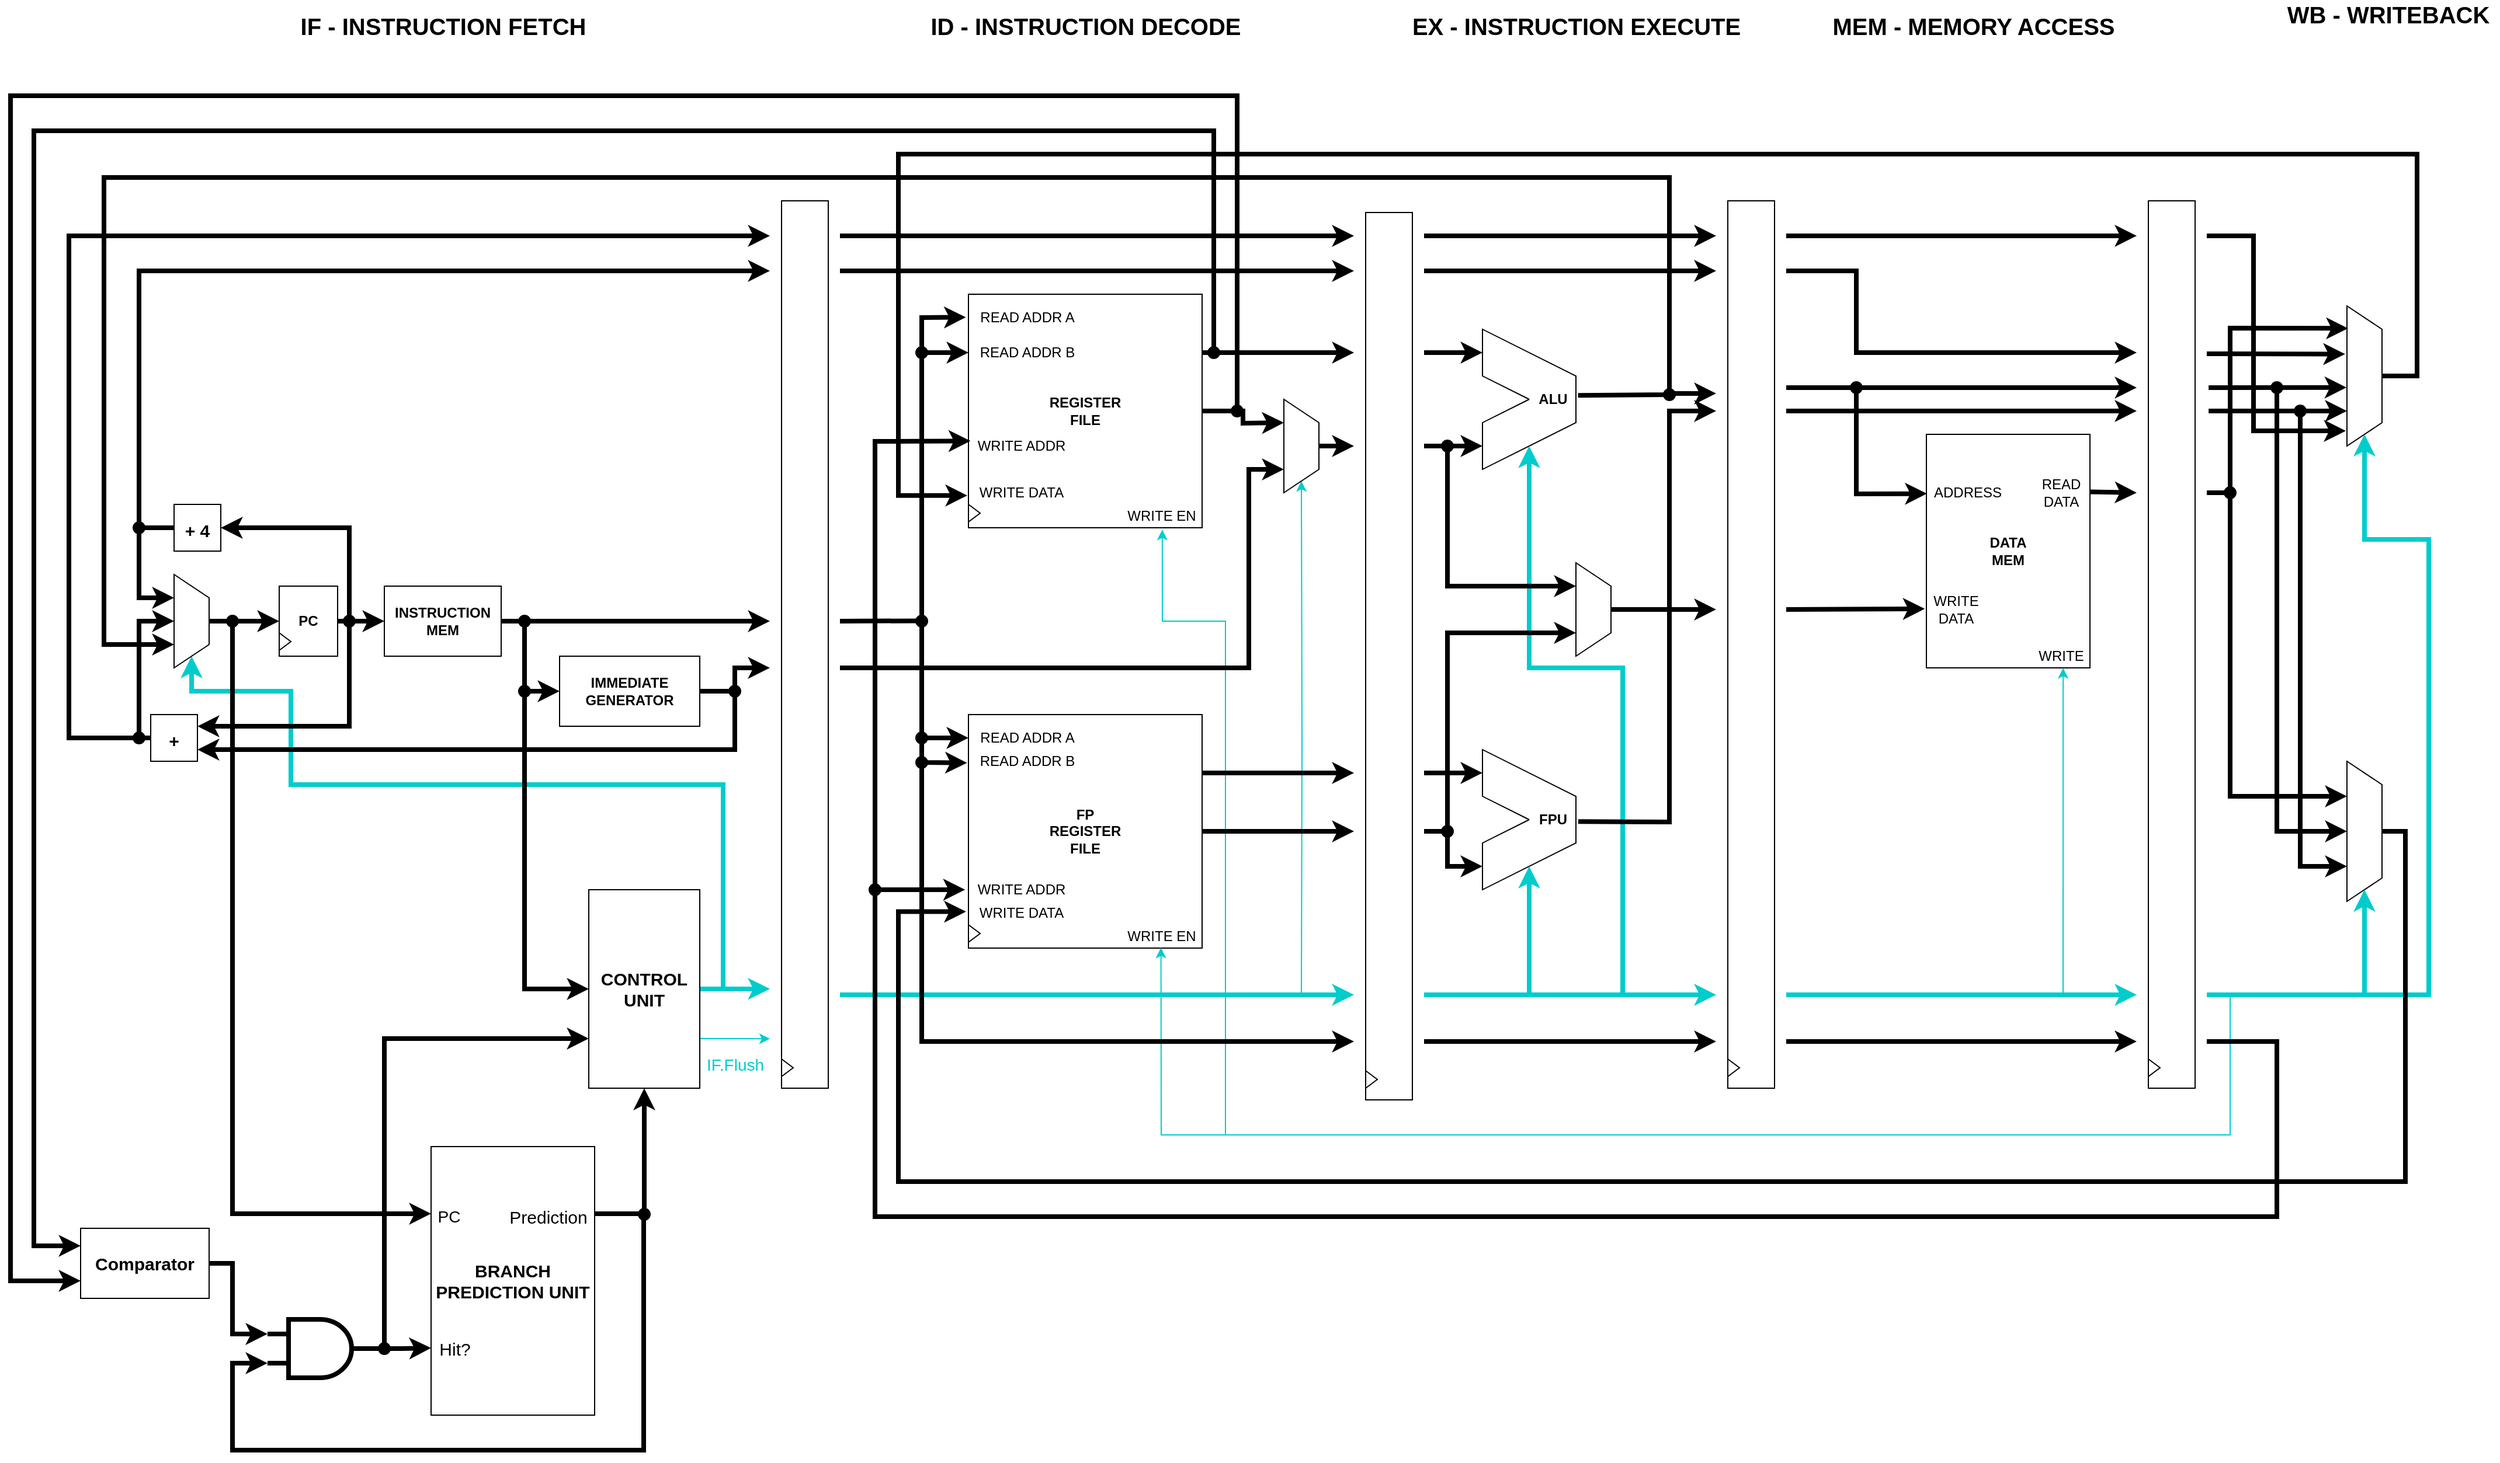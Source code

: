 <mxfile version="16.5.1" type="device" pages="5"><diagram id="GyRC7rAG29j2ozVEDYbC" name="Overview"><mxGraphModel dx="1929" dy="1304" grid="1" gridSize="10" guides="1" tooltips="1" connect="1" arrows="1" fold="1" page="1" pageScale="1" pageWidth="1000000" pageHeight="1000000" math="0" shadow="0"><root><mxCell id="0"/><mxCell id="1" parent="0"/><mxCell id="xEwo8dbnNyMzkqmDibL1-60" style="edgeStyle=orthogonalEdgeStyle;rounded=0;orthogonalLoop=1;jettySize=auto;html=1;fontSize=15;strokeWidth=4;endArrow=none;endFill=0;" parent="1" edge="1"><mxGeometry relative="1" as="geometry"><mxPoint x="2000" y="1919.69" as="targetPoint"/><mxPoint x="1930" y="1920" as="sourcePoint"/><Array as="points"><mxPoint x="2000" y="1920"/></Array></mxGeometry></mxCell><mxCell id="xEwo8dbnNyMzkqmDibL1-1" value="" style="rounded=0;whiteSpace=wrap;html=1;" parent="1" vertex="1"><mxGeometry x="1880" y="1560" width="40" height="760" as="geometry"/></mxCell><mxCell id="xEwo8dbnNyMzkqmDibL1-2" value="" style="rounded=0;whiteSpace=wrap;html=1;" parent="1" vertex="1"><mxGeometry x="2380" y="1570" width="40" height="760" as="geometry"/></mxCell><mxCell id="xEwo8dbnNyMzkqmDibL1-3" value="" style="rounded=0;whiteSpace=wrap;html=1;" parent="1" vertex="1"><mxGeometry x="2690" y="1560" width="40" height="760" as="geometry"/></mxCell><mxCell id="xEwo8dbnNyMzkqmDibL1-4" value="" style="rounded=0;whiteSpace=wrap;html=1;" parent="1" vertex="1"><mxGeometry x="3050" y="1560" width="40" height="760" as="geometry"/></mxCell><mxCell id="xEwo8dbnNyMzkqmDibL1-36" style="edgeStyle=orthogonalEdgeStyle;rounded=0;orthogonalLoop=1;jettySize=auto;html=1;exitX=1;exitY=0.5;exitDx=0;exitDy=0;entryX=0;entryY=0.5;entryDx=0;entryDy=0;fontSize=20;strokeWidth=4;" parent="1" source="xEwo8dbnNyMzkqmDibL1-6" target="xEwo8dbnNyMzkqmDibL1-7" edge="1"><mxGeometry relative="1" as="geometry"/></mxCell><mxCell id="xEwo8dbnNyMzkqmDibL1-6" value="&lt;b&gt;PC&lt;/b&gt;" style="rounded=0;whiteSpace=wrap;html=1;" parent="1" vertex="1"><mxGeometry x="1450" y="1890" width="50" height="60" as="geometry"/></mxCell><mxCell id="xEwo8dbnNyMzkqmDibL1-37" style="edgeStyle=orthogonalEdgeStyle;rounded=0;orthogonalLoop=1;jettySize=auto;html=1;exitX=1;exitY=0.5;exitDx=0;exitDy=0;fontSize=20;strokeWidth=4;" parent="1" source="xEwo8dbnNyMzkqmDibL1-7" edge="1"><mxGeometry relative="1" as="geometry"><mxPoint x="1870" y="1920" as="targetPoint"/></mxGeometry></mxCell><mxCell id="xEwo8dbnNyMzkqmDibL1-7" value="&lt;b&gt;INSTRUCTION MEM&lt;/b&gt;" style="rounded=0;whiteSpace=wrap;html=1;" parent="1" vertex="1"><mxGeometry x="1540" y="1890" width="100" height="60" as="geometry"/></mxCell><mxCell id="xEwo8dbnNyMzkqmDibL1-44" style="edgeStyle=orthogonalEdgeStyle;rounded=0;orthogonalLoop=1;jettySize=auto;html=1;exitX=1;exitY=0.5;exitDx=0;exitDy=0;fontSize=15;strokeWidth=4;" parent="1" source="xEwo8dbnNyMzkqmDibL1-8" edge="1"><mxGeometry relative="1" as="geometry"><mxPoint x="2310" y="1750" as="targetPoint"/></mxGeometry></mxCell><mxCell id="xEwo8dbnNyMzkqmDibL1-8" value="&lt;b&gt;REGISTER&lt;br&gt;FILE&lt;/b&gt;" style="rounded=0;whiteSpace=wrap;html=1;" parent="1" vertex="1"><mxGeometry x="2040" y="1640" width="200" height="200" as="geometry"/></mxCell><mxCell id="xEwo8dbnNyMzkqmDibL1-9" value="READ ADDR A" style="text;html=1;align=center;verticalAlign=middle;resizable=0;points=[];autosize=1;strokeColor=none;fillColor=none;" parent="1" vertex="1"><mxGeometry x="2040" y="1650" width="100" height="20" as="geometry"/></mxCell><mxCell id="xEwo8dbnNyMzkqmDibL1-10" value="READ ADDR B" style="text;html=1;align=center;verticalAlign=middle;resizable=0;points=[];autosize=1;strokeColor=none;fillColor=none;" parent="1" vertex="1"><mxGeometry x="2040" y="1680" width="100" height="20" as="geometry"/></mxCell><mxCell id="xEwo8dbnNyMzkqmDibL1-11" value="WRITE ADDR" style="text;html=1;align=center;verticalAlign=middle;resizable=0;points=[];autosize=1;strokeColor=none;fillColor=none;" parent="1" vertex="1"><mxGeometry x="2040" y="1760" width="90" height="20" as="geometry"/></mxCell><mxCell id="xEwo8dbnNyMzkqmDibL1-12" value="WRITE DATA" style="text;html=1;align=center;verticalAlign=middle;resizable=0;points=[];autosize=1;strokeColor=none;fillColor=none;" parent="1" vertex="1"><mxGeometry x="2040" y="1800" width="90" height="20" as="geometry"/></mxCell><mxCell id="xEwo8dbnNyMzkqmDibL1-13" value="WRITE EN" style="text;html=1;align=center;verticalAlign=middle;resizable=0;points=[];autosize=1;strokeColor=none;fillColor=none;" parent="1" vertex="1"><mxGeometry x="2170" y="1820" width="70" height="20" as="geometry"/></mxCell><mxCell id="xEwo8dbnNyMzkqmDibL1-14" value="&lt;font style=&quot;font-size: 20px&quot;&gt;&lt;b&gt;IF - INSTRUCTION FETCH&lt;/b&gt;&lt;/font&gt;" style="text;html=1;align=center;verticalAlign=middle;resizable=0;points=[];autosize=1;strokeColor=none;fillColor=none;" parent="1" vertex="1"><mxGeometry x="1460" y="1400" width="260" height="20" as="geometry"/></mxCell><mxCell id="xEwo8dbnNyMzkqmDibL1-15" value="&lt;font style=&quot;font-size: 20px&quot;&gt;&lt;b&gt;ID - INSTRUCTION DECODE&lt;/b&gt;&lt;/font&gt;" style="text;html=1;align=center;verticalAlign=middle;resizable=0;points=[];autosize=1;strokeColor=none;fillColor=none;" parent="1" vertex="1"><mxGeometry x="2000" y="1400" width="280" height="20" as="geometry"/></mxCell><mxCell id="xEwo8dbnNyMzkqmDibL1-16" value="&lt;span style=&quot;font-size: 20px&quot;&gt;&lt;b&gt;EX - INSTRUCTION EXECUTE&lt;/b&gt;&lt;/span&gt;" style="text;html=1;align=center;verticalAlign=middle;resizable=0;points=[];autosize=1;strokeColor=none;fillColor=none;" parent="1" vertex="1"><mxGeometry x="2410" y="1400" width="300" height="20" as="geometry"/></mxCell><mxCell id="xEwo8dbnNyMzkqmDibL1-17" value="&lt;span style=&quot;font-size: 20px&quot;&gt;&lt;b&gt;MEM - MEMORY ACCESS&lt;/b&gt;&lt;/span&gt;" style="text;html=1;align=center;verticalAlign=middle;resizable=0;points=[];autosize=1;strokeColor=none;fillColor=none;" parent="1" vertex="1"><mxGeometry x="2770" y="1400" width="260" height="20" as="geometry"/></mxCell><mxCell id="xEwo8dbnNyMzkqmDibL1-18" value="&lt;span style=&quot;font-size: 20px&quot;&gt;&lt;b&gt;WB - WRITEBACK&lt;/b&gt;&lt;/span&gt;" style="text;html=1;align=center;verticalAlign=middle;resizable=0;points=[];autosize=1;strokeColor=none;fillColor=none;" parent="1" vertex="1"><mxGeometry x="3160" y="1390" width="190" height="20" as="geometry"/></mxCell><mxCell id="xEwo8dbnNyMzkqmDibL1-19" value="" style="endArrow=none;html=1;arcSize=0;" parent="1" edge="1"><mxGeometry width="50" height="50" relative="1" as="geometry"><mxPoint x="2520" y="1730" as="sourcePoint"/><mxPoint x="2520" y="1730" as="targetPoint"/><Array as="points"><mxPoint x="2480" y="1710"/><mxPoint x="2480" y="1670"/><mxPoint x="2560" y="1710"/><mxPoint x="2560" y="1750"/><mxPoint x="2480" y="1790"/><mxPoint x="2480" y="1750"/></Array></mxGeometry></mxCell><mxCell id="xEwo8dbnNyMzkqmDibL1-20" value="&lt;b&gt;ALU&lt;/b&gt;" style="text;html=1;align=center;verticalAlign=middle;resizable=0;points=[];autosize=1;strokeColor=none;fillColor=none;" parent="1" vertex="1"><mxGeometry x="2520" y="1720" width="40" height="20" as="geometry"/></mxCell><mxCell id="xEwo8dbnNyMzkqmDibL1-21" value="&lt;b&gt;DATA &lt;br&gt;MEM&lt;/b&gt;" style="rounded=0;whiteSpace=wrap;html=1;" parent="1" vertex="1"><mxGeometry x="2860" y="1760" width="140" height="200" as="geometry"/></mxCell><mxCell id="xEwo8dbnNyMzkqmDibL1-22" value="ADDRESS" style="text;html=1;align=center;verticalAlign=middle;resizable=0;points=[];autosize=1;strokeColor=none;fillColor=none;" parent="1" vertex="1"><mxGeometry x="2860" y="1800" width="70" height="20" as="geometry"/></mxCell><mxCell id="xEwo8dbnNyMzkqmDibL1-23" value="WRITE&lt;br&gt;DATA" style="text;html=1;align=center;verticalAlign=middle;resizable=0;points=[];autosize=1;strokeColor=none;fillColor=none;" parent="1" vertex="1"><mxGeometry x="2860" y="1895" width="50" height="30" as="geometry"/></mxCell><mxCell id="xEwo8dbnNyMzkqmDibL1-24" value="READ&lt;br&gt;DATA" style="text;html=1;align=center;verticalAlign=middle;resizable=0;points=[];autosize=1;strokeColor=none;fillColor=none;" parent="1" vertex="1"><mxGeometry x="2950" y="1795" width="50" height="30" as="geometry"/></mxCell><mxCell id="xEwo8dbnNyMzkqmDibL1-26" value="WRITE" style="text;html=1;align=center;verticalAlign=middle;resizable=0;points=[];autosize=1;strokeColor=none;fillColor=none;" parent="1" vertex="1"><mxGeometry x="2950" y="1940" width="50" height="20" as="geometry"/></mxCell><mxCell id="xEwo8dbnNyMzkqmDibL1-27" value="&lt;b&gt;FP&lt;br&gt;REGISTER&lt;br&gt;FILE&lt;/b&gt;" style="rounded=0;whiteSpace=wrap;html=1;" parent="1" vertex="1"><mxGeometry x="2040" y="2000" width="200" height="200" as="geometry"/></mxCell><mxCell id="xEwo8dbnNyMzkqmDibL1-28" value="READ ADDR A" style="text;html=1;align=center;verticalAlign=middle;resizable=0;points=[];autosize=1;strokeColor=none;fillColor=none;" parent="1" vertex="1"><mxGeometry x="2040" y="2010" width="100" height="20" as="geometry"/></mxCell><mxCell id="xEwo8dbnNyMzkqmDibL1-29" value="READ ADDR B" style="text;html=1;align=center;verticalAlign=middle;resizable=0;points=[];autosize=1;strokeColor=none;fillColor=none;" parent="1" vertex="1"><mxGeometry x="2040" y="2030" width="100" height="20" as="geometry"/></mxCell><mxCell id="xEwo8dbnNyMzkqmDibL1-30" value="WRITE ADDR" style="text;html=1;align=center;verticalAlign=middle;resizable=0;points=[];autosize=1;strokeColor=none;fillColor=none;" parent="1" vertex="1"><mxGeometry x="2040" y="2140" width="90" height="20" as="geometry"/></mxCell><mxCell id="xEwo8dbnNyMzkqmDibL1-31" value="WRITE DATA" style="text;html=1;align=center;verticalAlign=middle;resizable=0;points=[];autosize=1;strokeColor=none;fillColor=none;" parent="1" vertex="1"><mxGeometry x="2040" y="2160" width="90" height="20" as="geometry"/></mxCell><mxCell id="xEwo8dbnNyMzkqmDibL1-32" value="WRITE EN" style="text;html=1;align=center;verticalAlign=middle;resizable=0;points=[];autosize=1;strokeColor=none;fillColor=none;" parent="1" vertex="1"><mxGeometry x="2170" y="2180" width="70" height="20" as="geometry"/></mxCell><mxCell id="xEwo8dbnNyMzkqmDibL1-33" value="" style="endArrow=none;html=1;arcSize=0;" parent="1" edge="1"><mxGeometry width="50" height="50" relative="1" as="geometry"><mxPoint x="2520" y="2090" as="sourcePoint"/><mxPoint x="2520" y="2090" as="targetPoint"/><Array as="points"><mxPoint x="2480" y="2070"/><mxPoint x="2480" y="2030"/><mxPoint x="2560" y="2070"/><mxPoint x="2560" y="2110"/><mxPoint x="2480" y="2150"/><mxPoint x="2480" y="2110"/></Array></mxGeometry></mxCell><mxCell id="xEwo8dbnNyMzkqmDibL1-34" value="&lt;b&gt;FPU&lt;/b&gt;" style="text;html=1;align=center;verticalAlign=middle;resizable=0;points=[];autosize=1;strokeColor=none;fillColor=none;" parent="1" vertex="1"><mxGeometry x="2520" y="2080" width="40" height="20" as="geometry"/></mxCell><mxCell id="xEwo8dbnNyMzkqmDibL1-58" style="edgeStyle=orthogonalEdgeStyle;rounded=0;orthogonalLoop=1;jettySize=auto;html=1;exitX=1;exitY=0.5;exitDx=0;exitDy=0;fontSize=15;strokeWidth=4;" parent="1" source="xEwo8dbnNyMzkqmDibL1-35" edge="1"><mxGeometry relative="1" as="geometry"><mxPoint x="1870" y="1960" as="targetPoint"/><Array as="points"><mxPoint x="1840" y="1980"/><mxPoint x="1840" y="1960"/></Array></mxGeometry></mxCell><mxCell id="xEwo8dbnNyMzkqmDibL1-59" style="edgeStyle=orthogonalEdgeStyle;rounded=0;orthogonalLoop=1;jettySize=auto;html=1;fontSize=15;strokeWidth=4;entryX=0;entryY=0.5;entryDx=0;entryDy=0;" parent="1" target="xEwo8dbnNyMzkqmDibL1-35" edge="1"><mxGeometry relative="1" as="geometry"><mxPoint x="1660" y="1920" as="sourcePoint"/><Array as="points"><mxPoint x="1660" y="1980"/></Array></mxGeometry></mxCell><mxCell id="xEwo8dbnNyMzkqmDibL1-35" value="&lt;b&gt;IMMEDIATE GENERATOR&lt;/b&gt;" style="whiteSpace=wrap;html=1;" parent="1" vertex="1"><mxGeometry x="1690" y="1950" width="120" height="60" as="geometry"/></mxCell><mxCell id="xEwo8dbnNyMzkqmDibL1-39" style="edgeStyle=orthogonalEdgeStyle;rounded=0;orthogonalLoop=1;jettySize=auto;html=1;exitX=1;exitY=0.5;exitDx=0;exitDy=0;fontSize=15;strokeWidth=4;entryX=1;entryY=0.5;entryDx=0;entryDy=0;" parent="1" target="xEwo8dbnNyMzkqmDibL1-38" edge="1"><mxGeometry relative="1" as="geometry"><mxPoint x="1510" y="1920" as="sourcePoint"/><Array as="points"><mxPoint x="1510" y="1840"/></Array></mxGeometry></mxCell><mxCell id="xEwo8dbnNyMzkqmDibL1-42" style="edgeStyle=orthogonalEdgeStyle;rounded=0;orthogonalLoop=1;jettySize=auto;html=1;exitX=0;exitY=0.5;exitDx=0;exitDy=0;entryX=0.25;entryY=1;entryDx=0;entryDy=0;fontSize=15;strokeWidth=4;" parent="1" source="xEwo8dbnNyMzkqmDibL1-38" target="xEwo8dbnNyMzkqmDibL1-40" edge="1"><mxGeometry relative="1" as="geometry"><Array as="points"><mxPoint x="1330" y="1840"/><mxPoint x="1330" y="1900"/></Array></mxGeometry></mxCell><mxCell id="xEwo8dbnNyMzkqmDibL1-38" value="&lt;b&gt;&lt;font style=&quot;font-size: 15px&quot;&gt;+ 4&lt;/font&gt;&lt;/b&gt;" style="rounded=0;whiteSpace=wrap;html=1;fontSize=20;" parent="1" vertex="1"><mxGeometry x="1360" y="1820" width="40" height="40" as="geometry"/></mxCell><mxCell id="xEwo8dbnNyMzkqmDibL1-41" style="edgeStyle=orthogonalEdgeStyle;rounded=0;orthogonalLoop=1;jettySize=auto;html=1;exitX=0.5;exitY=0;exitDx=0;exitDy=0;entryX=0;entryY=0.5;entryDx=0;entryDy=0;fontSize=15;strokeWidth=4;" parent="1" source="xEwo8dbnNyMzkqmDibL1-40" target="xEwo8dbnNyMzkqmDibL1-6" edge="1"><mxGeometry relative="1" as="geometry"/></mxCell><mxCell id="uTfvy21roSSOsHC9Jbx--9" style="edgeStyle=orthogonalEdgeStyle;rounded=0;orthogonalLoop=1;jettySize=auto;html=1;exitX=1;exitY=0.5;exitDx=0;exitDy=0;fontSize=14;strokeColor=#00CCCC;strokeWidth=4;entryX=1;entryY=0.5;entryDx=0;entryDy=0;" parent="1" target="xEwo8dbnNyMzkqmDibL1-40" edge="1"><mxGeometry relative="1" as="geometry"><mxPoint x="1830" y="2233" as="sourcePoint"/><Array as="points"><mxPoint x="1830" y="2060"/><mxPoint x="1460" y="2060"/><mxPoint x="1460" y="1980"/><mxPoint x="1375" y="1980"/></Array></mxGeometry></mxCell><mxCell id="xEwo8dbnNyMzkqmDibL1-40" value="" style="shape=trapezoid;perimeter=trapezoidPerimeter;whiteSpace=wrap;html=1;fixedSize=1;direction=south;" parent="1" vertex="1"><mxGeometry x="1360" y="1880" width="30" height="80" as="geometry"/></mxCell><mxCell id="xEwo8dbnNyMzkqmDibL1-104" style="edgeStyle=orthogonalEdgeStyle;rounded=0;orthogonalLoop=1;jettySize=auto;html=1;exitX=0;exitY=0.5;exitDx=0;exitDy=0;fontSize=15;strokeWidth=4;entryX=0;entryY=0.5;entryDx=0;entryDy=0;" parent="1" target="xEwo8dbnNyMzkqmDibL1-49" edge="1"><mxGeometry relative="1" as="geometry"><mxPoint x="1660" y="1970" as="sourcePoint"/><Array as="points"><mxPoint x="1660" y="2235"/></Array></mxGeometry></mxCell><mxCell id="xEwo8dbnNyMzkqmDibL1-105" style="edgeStyle=orthogonalEdgeStyle;rounded=0;orthogonalLoop=1;jettySize=auto;html=1;exitX=1;exitY=0.5;exitDx=0;exitDy=0;fontSize=15;strokeWidth=4;strokeColor=#00CCCC;" parent="1" source="xEwo8dbnNyMzkqmDibL1-49" edge="1"><mxGeometry relative="1" as="geometry"><mxPoint x="1870" y="2234.905" as="targetPoint"/></mxGeometry></mxCell><mxCell id="uTfvy21roSSOsHC9Jbx--6" style="edgeStyle=orthogonalEdgeStyle;rounded=0;orthogonalLoop=1;jettySize=auto;html=1;fontSize=14;strokeColor=#000000;strokeWidth=4;entryX=0;entryY=0.75;entryDx=0;entryDy=0;" parent="1" target="xEwo8dbnNyMzkqmDibL1-49" edge="1"><mxGeometry relative="1" as="geometry"><mxPoint x="1540" y="2540" as="sourcePoint"/><Array as="points"><mxPoint x="1540" y="2277"/></Array></mxGeometry></mxCell><mxCell id="uTfvy21roSSOsHC9Jbx--7" style="edgeStyle=orthogonalEdgeStyle;rounded=0;orthogonalLoop=1;jettySize=auto;html=1;exitX=1;exitY=0.75;exitDx=0;exitDy=0;fontSize=14;strokeColor=#00CCCC;strokeWidth=1;" parent="1" source="xEwo8dbnNyMzkqmDibL1-49" edge="1"><mxGeometry relative="1" as="geometry"><mxPoint x="1870" y="2277.621" as="targetPoint"/></mxGeometry></mxCell><mxCell id="xEwo8dbnNyMzkqmDibL1-49" value="&lt;b&gt;CONTROL UNIT&lt;/b&gt;" style="rounded=0;whiteSpace=wrap;html=1;fontSize=15;" parent="1" vertex="1"><mxGeometry x="1715" y="2150" width="95" height="170" as="geometry"/></mxCell><mxCell id="xEwo8dbnNyMzkqmDibL1-50" value="" style="endArrow=classic;html=1;rounded=0;fontSize=15;strokeWidth=4;entryX=0;entryY=0.5;entryDx=0;entryDy=0;entryPerimeter=0;" parent="1" target="xEwo8dbnNyMzkqmDibL1-28" edge="1"><mxGeometry width="50" height="50" relative="1" as="geometry"><mxPoint x="2000" y="1920" as="sourcePoint"/><mxPoint x="2030" y="1950" as="targetPoint"/><Array as="points"><mxPoint x="2000" y="2020"/></Array></mxGeometry></mxCell><mxCell id="xEwo8dbnNyMzkqmDibL1-51" value="" style="endArrow=classic;html=1;rounded=0;fontSize=15;strokeWidth=4;entryX=-0.012;entryY=0.568;entryDx=0;entryDy=0;entryPerimeter=0;" parent="1" target="xEwo8dbnNyMzkqmDibL1-29" edge="1"><mxGeometry width="50" height="50" relative="1" as="geometry"><mxPoint x="2000" y="2020" as="sourcePoint"/><mxPoint x="2060" y="2060" as="targetPoint"/><Array as="points"><mxPoint x="2000" y="2041"/></Array></mxGeometry></mxCell><mxCell id="xEwo8dbnNyMzkqmDibL1-54" value="" style="endArrow=classic;html=1;rounded=0;fontSize=15;strokeWidth=4;entryX=0;entryY=0.5;entryDx=0;entryDy=0;entryPerimeter=0;" parent="1" target="xEwo8dbnNyMzkqmDibL1-10" edge="1"><mxGeometry width="50" height="50" relative="1" as="geometry"><mxPoint x="2000" y="1920" as="sourcePoint"/><mxPoint x="2020" y="1675" as="targetPoint"/><Array as="points"><mxPoint x="2000" y="1690"/></Array></mxGeometry></mxCell><mxCell id="xEwo8dbnNyMzkqmDibL1-55" value="" style="endArrow=classic;html=1;rounded=0;fontSize=15;strokeWidth=4;entryX=-0.022;entryY=0.485;entryDx=0;entryDy=0;entryPerimeter=0;" parent="1" target="xEwo8dbnNyMzkqmDibL1-9" edge="1"><mxGeometry width="50" height="50" relative="1" as="geometry"><mxPoint x="2000" y="1690" as="sourcePoint"/><mxPoint x="2030" y="1650" as="targetPoint"/><Array as="points"><mxPoint x="2000" y="1660"/></Array></mxGeometry></mxCell><mxCell id="t_95Ug3ghVRE1lpQBpJE-1" style="edgeStyle=orthogonalEdgeStyle;rounded=0;orthogonalLoop=1;jettySize=auto;html=1;exitX=0.5;exitY=0;exitDx=0;exitDy=0;strokeWidth=4;" edge="1" parent="1" source="xEwo8dbnNyMzkqmDibL1-56"><mxGeometry relative="1" as="geometry"><mxPoint x="2680" y="1910" as="targetPoint"/></mxGeometry></mxCell><mxCell id="xEwo8dbnNyMzkqmDibL1-56" value="" style="shape=trapezoid;perimeter=trapezoidPerimeter;whiteSpace=wrap;html=1;fixedSize=1;direction=south;" parent="1" vertex="1"><mxGeometry x="2560" y="1870" width="30" height="80" as="geometry"/></mxCell><mxCell id="xEwo8dbnNyMzkqmDibL1-76" style="edgeStyle=orthogonalEdgeStyle;rounded=0;orthogonalLoop=1;jettySize=auto;html=1;exitX=0.5;exitY=0;exitDx=0;exitDy=0;entryX=-0.011;entryY=0.619;entryDx=0;entryDy=0;entryPerimeter=0;fontSize=15;strokeWidth=4;" parent="1" source="xEwo8dbnNyMzkqmDibL1-57" target="xEwo8dbnNyMzkqmDibL1-12" edge="1"><mxGeometry relative="1" as="geometry"><Array as="points"><mxPoint x="3280" y="1710"/><mxPoint x="3280" y="1520"/><mxPoint x="1980" y="1520"/><mxPoint x="1980" y="1812"/></Array></mxGeometry></mxCell><mxCell id="xEwo8dbnNyMzkqmDibL1-57" value="" style="shape=trapezoid;perimeter=trapezoidPerimeter;whiteSpace=wrap;html=1;fixedSize=1;direction=south;" parent="1" vertex="1"><mxGeometry x="3220" y="1650" width="30" height="120" as="geometry"/></mxCell><mxCell id="xEwo8dbnNyMzkqmDibL1-65" style="edgeStyle=orthogonalEdgeStyle;rounded=0;orthogonalLoop=1;jettySize=auto;html=1;exitX=0;exitY=0.5;exitDx=0;exitDy=0;entryX=0.5;entryY=1;entryDx=0;entryDy=0;fontSize=15;strokeWidth=4;" parent="1" source="xEwo8dbnNyMzkqmDibL1-62" target="xEwo8dbnNyMzkqmDibL1-40" edge="1"><mxGeometry relative="1" as="geometry"><Array as="points"><mxPoint x="1330" y="2020"/><mxPoint x="1330" y="1920"/></Array></mxGeometry></mxCell><mxCell id="xEwo8dbnNyMzkqmDibL1-62" value="&lt;b&gt;&lt;font style=&quot;font-size: 15px&quot;&gt;+&lt;/font&gt;&lt;/b&gt;" style="rounded=0;whiteSpace=wrap;html=1;fontSize=20;" parent="1" vertex="1"><mxGeometry x="1340" y="2000" width="40" height="40" as="geometry"/></mxCell><mxCell id="xEwo8dbnNyMzkqmDibL1-63" value="" style="endArrow=classic;html=1;rounded=0;fontSize=15;strokeWidth=4;entryX=1;entryY=0.75;entryDx=0;entryDy=0;" parent="1" target="xEwo8dbnNyMzkqmDibL1-62" edge="1"><mxGeometry width="50" height="50" relative="1" as="geometry"><mxPoint x="1840" y="1980" as="sourcePoint"/><mxPoint x="1620" y="1960" as="targetPoint"/><Array as="points"><mxPoint x="1840" y="2030"/></Array></mxGeometry></mxCell><mxCell id="xEwo8dbnNyMzkqmDibL1-64" value="" style="endArrow=classic;html=1;rounded=0;fontSize=15;strokeWidth=4;entryX=1;entryY=0.25;entryDx=0;entryDy=0;" parent="1" target="xEwo8dbnNyMzkqmDibL1-62" edge="1"><mxGeometry width="50" height="50" relative="1" as="geometry"><mxPoint x="1510" y="1920" as="sourcePoint"/><mxPoint x="1570" y="1940" as="targetPoint"/><Array as="points"><mxPoint x="1510" y="2010"/></Array></mxGeometry></mxCell><mxCell id="xEwo8dbnNyMzkqmDibL1-66" style="edgeStyle=orthogonalEdgeStyle;rounded=0;orthogonalLoop=1;jettySize=auto;html=1;exitX=1;exitY=0.25;exitDx=0;exitDy=0;fontSize=15;strokeWidth=4;" parent="1" source="xEwo8dbnNyMzkqmDibL1-8" edge="1"><mxGeometry relative="1" as="geometry"><mxPoint x="2240" y="1690" as="sourcePoint"/><mxPoint x="2370" y="1690" as="targetPoint"/></mxGeometry></mxCell><mxCell id="xEwo8dbnNyMzkqmDibL1-68" value="" style="endArrow=classic;html=1;rounded=0;fontSize=15;strokeWidth=4;exitX=1.045;exitY=0.33;exitDx=0;exitDy=0;exitPerimeter=0;entryX=0.75;entryY=1;entryDx=0;entryDy=0;" parent="1" source="xEwo8dbnNyMzkqmDibL1-20" target="xEwo8dbnNyMzkqmDibL1-40" edge="1"><mxGeometry width="50" height="50" relative="1" as="geometry"><mxPoint x="2350" y="1770" as="sourcePoint"/><mxPoint x="2400" y="1720" as="targetPoint"/><Array as="points"><mxPoint x="2640" y="1726"/><mxPoint x="2640" y="1540"/><mxPoint x="1300" y="1540"/><mxPoint x="1300" y="1940"/></Array></mxGeometry></mxCell><mxCell id="xEwo8dbnNyMzkqmDibL1-69" value="" style="endArrow=classic;html=1;rounded=0;fontSize=15;strokeWidth=4;exitX=1.003;exitY=0.476;exitDx=0;exitDy=0;exitPerimeter=0;" parent="1" source="xEwo8dbnNyMzkqmDibL1-24" edge="1"><mxGeometry width="50" height="50" relative="1" as="geometry"><mxPoint x="2990" y="1810" as="sourcePoint"/><mxPoint x="3040" y="1810" as="targetPoint"/></mxGeometry></mxCell><mxCell id="xEwo8dbnNyMzkqmDibL1-70" value="" style="endArrow=classic;html=1;rounded=0;fontSize=15;strokeWidth=4;entryX=0.16;entryY=0.968;entryDx=0;entryDy=0;entryPerimeter=0;" parent="1" target="xEwo8dbnNyMzkqmDibL1-57" edge="1"><mxGeometry width="50" height="50" relative="1" as="geometry"><mxPoint x="3100" y="1810" as="sourcePoint"/><mxPoint x="3090" y="1750" as="targetPoint"/><Array as="points"><mxPoint x="3120" y="1810"/><mxPoint x="3120" y="1669"/></Array></mxGeometry></mxCell><mxCell id="xEwo8dbnNyMzkqmDibL1-71" value="" style="endArrow=classic;html=1;rounded=0;fontSize=15;strokeWidth=4;" parent="1" edge="1"><mxGeometry width="50" height="50" relative="1" as="geometry"><mxPoint x="1330" y="1840" as="sourcePoint"/><mxPoint x="1870" y="1620" as="targetPoint"/><Array as="points"><mxPoint x="1330" y="1620"/></Array></mxGeometry></mxCell><mxCell id="xEwo8dbnNyMzkqmDibL1-72" value="" style="endArrow=classic;html=1;rounded=0;fontSize=15;strokeWidth=4;" parent="1" edge="1"><mxGeometry width="50" height="50" relative="1" as="geometry"><mxPoint x="1930" y="1620" as="sourcePoint"/><mxPoint x="2370" y="1620" as="targetPoint"/></mxGeometry></mxCell><mxCell id="xEwo8dbnNyMzkqmDibL1-73" value="" style="endArrow=classic;html=1;rounded=0;fontSize=15;strokeWidth=4;" parent="1" edge="1"><mxGeometry width="50" height="50" relative="1" as="geometry"><mxPoint x="2430" y="1620" as="sourcePoint"/><mxPoint x="2680" y="1620" as="targetPoint"/></mxGeometry></mxCell><mxCell id="xEwo8dbnNyMzkqmDibL1-74" value="" style="endArrow=classic;html=1;rounded=0;fontSize=15;strokeWidth=4;" parent="1" edge="1"><mxGeometry width="50" height="50" relative="1" as="geometry"><mxPoint x="2740" y="1620" as="sourcePoint"/><mxPoint x="3040" y="1690" as="targetPoint"/><Array as="points"><mxPoint x="2800" y="1620"/><mxPoint x="2800" y="1690"/></Array></mxGeometry></mxCell><mxCell id="xEwo8dbnNyMzkqmDibL1-75" value="" style="endArrow=classic;html=1;rounded=0;fontSize=15;strokeWidth=4;entryX=0.344;entryY=1.052;entryDx=0;entryDy=0;entryPerimeter=0;" parent="1" target="xEwo8dbnNyMzkqmDibL1-57" edge="1"><mxGeometry width="50" height="50" relative="1" as="geometry"><mxPoint x="3100" y="1691" as="sourcePoint"/><mxPoint x="3150" y="1670" as="targetPoint"/></mxGeometry></mxCell><mxCell id="xEwo8dbnNyMzkqmDibL1-79" value="" style="endArrow=classic;html=1;rounded=0;fontSize=15;strokeWidth=4;" parent="1" edge="1"><mxGeometry width="50" height="50" relative="1" as="geometry"><mxPoint x="2640" y="1725" as="sourcePoint"/><mxPoint x="2680" y="1725" as="targetPoint"/><Array as="points"/></mxGeometry></mxCell><mxCell id="xEwo8dbnNyMzkqmDibL1-82" value="" style="endArrow=classic;html=1;rounded=0;fontSize=15;strokeWidth=4;" parent="1" edge="1"><mxGeometry width="50" height="50" relative="1" as="geometry"><mxPoint x="2740" y="1720" as="sourcePoint"/><mxPoint x="3040" y="1720" as="targetPoint"/></mxGeometry></mxCell><mxCell id="xEwo8dbnNyMzkqmDibL1-83" value="" style="endArrow=classic;html=1;rounded=0;fontSize=15;strokeWidth=4;entryX=0.582;entryY=1.012;entryDx=0;entryDy=0;entryPerimeter=0;" parent="1" target="xEwo8dbnNyMzkqmDibL1-57" edge="1"><mxGeometry width="50" height="50" relative="1" as="geometry"><mxPoint x="3101.56" y="1720.0" as="sourcePoint"/><mxPoint x="3190" y="1720.28" as="targetPoint"/></mxGeometry></mxCell><mxCell id="xEwo8dbnNyMzkqmDibL1-84" value="" style="endArrow=classic;html=1;rounded=0;fontSize=15;strokeWidth=4;" parent="1" edge="1"><mxGeometry width="50" height="50" relative="1" as="geometry"><mxPoint x="2740" y="1740" as="sourcePoint"/><mxPoint x="3040" y="1740" as="targetPoint"/></mxGeometry></mxCell><mxCell id="xEwo8dbnNyMzkqmDibL1-86" value="" style="endArrow=classic;html=1;rounded=0;fontSize=15;strokeWidth=4;entryX=0.75;entryY=1;entryDx=0;entryDy=0;" parent="1" target="xEwo8dbnNyMzkqmDibL1-57" edge="1"><mxGeometry width="50" height="50" relative="1" as="geometry"><mxPoint x="3101.56" y="1740.0" as="sourcePoint"/><mxPoint x="3190.0" y="1740.28" as="targetPoint"/></mxGeometry></mxCell><mxCell id="xEwo8dbnNyMzkqmDibL1-87" value="" style="endArrow=classic;html=1;rounded=0;fontSize=15;strokeWidth=4;" parent="1" edge="1"><mxGeometry width="50" height="50" relative="1" as="geometry"><mxPoint x="1330" y="2020" as="sourcePoint"/><mxPoint x="1870" y="1590" as="targetPoint"/><Array as="points"><mxPoint x="1270" y="2020"/><mxPoint x="1270" y="1590"/></Array></mxGeometry></mxCell><mxCell id="xEwo8dbnNyMzkqmDibL1-88" value="" style="endArrow=classic;html=1;rounded=0;fontSize=15;strokeWidth=4;" parent="1" edge="1"><mxGeometry width="50" height="50" relative="1" as="geometry"><mxPoint x="1930" y="1590" as="sourcePoint"/><mxPoint x="2370" y="1590" as="targetPoint"/></mxGeometry></mxCell><mxCell id="xEwo8dbnNyMzkqmDibL1-89" value="" style="endArrow=classic;html=1;rounded=0;fontSize=15;strokeWidth=4;" parent="1" edge="1"><mxGeometry width="50" height="50" relative="1" as="geometry"><mxPoint x="2430" y="1590" as="sourcePoint"/><mxPoint x="2680" y="1590" as="targetPoint"/></mxGeometry></mxCell><mxCell id="xEwo8dbnNyMzkqmDibL1-90" value="" style="endArrow=classic;html=1;rounded=0;fontSize=15;strokeWidth=4;" parent="1" edge="1"><mxGeometry width="50" height="50" relative="1" as="geometry"><mxPoint x="2740" y="1590" as="sourcePoint"/><mxPoint x="3040" y="1590" as="targetPoint"/></mxGeometry></mxCell><mxCell id="xEwo8dbnNyMzkqmDibL1-91" value="" style="endArrow=classic;html=1;rounded=0;fontSize=15;strokeWidth=4;entryX=0.892;entryY=1.033;entryDx=0;entryDy=0;entryPerimeter=0;" parent="1" target="xEwo8dbnNyMzkqmDibL1-57" edge="1"><mxGeometry width="50" height="50" relative="1" as="geometry"><mxPoint x="3100" y="1590" as="sourcePoint"/><mxPoint x="3130" y="1630" as="targetPoint"/><Array as="points"><mxPoint x="3140" y="1590"/><mxPoint x="3140" y="1757"/></Array></mxGeometry></mxCell><mxCell id="xEwo8dbnNyMzkqmDibL1-96" style="edgeStyle=orthogonalEdgeStyle;rounded=0;orthogonalLoop=1;jettySize=auto;html=1;exitX=0.75;exitY=1;exitDx=0;exitDy=0;fontSize=15;strokeWidth=4;entryX=0.75;entryY=1;entryDx=0;entryDy=0;" parent="1" target="xEwo8dbnNyMzkqmDibL1-92" edge="1"><mxGeometry relative="1" as="geometry"><mxPoint x="3180" y="1740" as="sourcePoint"/><Array as="points"><mxPoint x="3180" y="2130"/></Array></mxGeometry></mxCell><mxCell id="xEwo8dbnNyMzkqmDibL1-92" value="" style="shape=trapezoid;perimeter=trapezoidPerimeter;whiteSpace=wrap;html=1;fixedSize=1;direction=south;" parent="1" vertex="1"><mxGeometry x="3220" y="2040" width="30" height="120" as="geometry"/></mxCell><mxCell id="xEwo8dbnNyMzkqmDibL1-94" value="" style="endArrow=classic;html=1;rounded=0;fontSize=15;strokeWidth=4;entryX=0.25;entryY=1;entryDx=0;entryDy=0;" parent="1" target="xEwo8dbnNyMzkqmDibL1-92" edge="1"><mxGeometry width="50" height="50" relative="1" as="geometry"><mxPoint x="3120" y="1810" as="sourcePoint"/><mxPoint x="3070" y="2000" as="targetPoint"/><Array as="points"><mxPoint x="3120" y="2070"/></Array></mxGeometry></mxCell><mxCell id="xEwo8dbnNyMzkqmDibL1-95" value="" style="endArrow=classic;html=1;rounded=0;fontSize=15;strokeWidth=4;entryX=0.5;entryY=1;entryDx=0;entryDy=0;" parent="1" target="xEwo8dbnNyMzkqmDibL1-92" edge="1"><mxGeometry width="50" height="50" relative="1" as="geometry"><mxPoint x="3160" y="1720" as="sourcePoint"/><mxPoint x="3130" y="1920" as="targetPoint"/><Array as="points"><mxPoint x="3160" y="2100"/></Array></mxGeometry></mxCell><mxCell id="xEwo8dbnNyMzkqmDibL1-97" value="" style="endArrow=classic;html=1;rounded=0;fontSize=15;strokeWidth=4;" parent="1" edge="1"><mxGeometry width="50" height="50" relative="1" as="geometry"><mxPoint x="2430" y="1690" as="sourcePoint"/><mxPoint x="2480" y="1690" as="targetPoint"/></mxGeometry></mxCell><mxCell id="P7xo5acg85nYCJdzcdaL-2" style="edgeStyle=orthogonalEdgeStyle;rounded=0;orthogonalLoop=1;jettySize=auto;html=1;exitX=0.5;exitY=0;exitDx=0;exitDy=0;strokeWidth=4;" parent="1" source="xEwo8dbnNyMzkqmDibL1-99" edge="1"><mxGeometry relative="1" as="geometry"><mxPoint x="2370" y="1769.848" as="targetPoint"/></mxGeometry></mxCell><mxCell id="P7xo5acg85nYCJdzcdaL-4" style="edgeStyle=orthogonalEdgeStyle;rounded=0;orthogonalLoop=1;jettySize=auto;html=1;exitX=1;exitY=0.5;exitDx=0;exitDy=0;strokeWidth=1;strokeColor=#00CCCC;entryX=1;entryY=0.5;entryDx=0;entryDy=0;" parent="1" target="xEwo8dbnNyMzkqmDibL1-99" edge="1"><mxGeometry relative="1" as="geometry"><mxPoint x="2325" y="2240" as="sourcePoint"/></mxGeometry></mxCell><mxCell id="xEwo8dbnNyMzkqmDibL1-99" value="" style="shape=trapezoid;perimeter=trapezoidPerimeter;whiteSpace=wrap;html=1;fixedSize=1;direction=south;" parent="1" vertex="1"><mxGeometry x="2310" y="1730" width="30" height="80" as="geometry"/></mxCell><mxCell id="xEwo8dbnNyMzkqmDibL1-102" value="" style="endArrow=classic;html=1;rounded=0;fontSize=15;strokeWidth=4;" parent="1" edge="1"><mxGeometry width="50" height="50" relative="1" as="geometry"><mxPoint x="2430" y="2050" as="sourcePoint"/><mxPoint x="2480" y="2050" as="targetPoint"/></mxGeometry></mxCell><mxCell id="xEwo8dbnNyMzkqmDibL1-103" value="" style="endArrow=classic;html=1;rounded=0;fontSize=15;strokeWidth=4;" parent="1" edge="1"><mxGeometry width="50" height="50" relative="1" as="geometry"><mxPoint x="2430" y="2100" as="sourcePoint"/><mxPoint x="2480" y="2130" as="targetPoint"/><Array as="points"><mxPoint x="2450" y="2100"/><mxPoint x="2450" y="2130"/></Array></mxGeometry></mxCell><mxCell id="xEwo8dbnNyMzkqmDibL1-106" value="" style="endArrow=classic;html=1;rounded=0;fontSize=15;strokeWidth=4;strokeColor=#00CCCC;" parent="1" edge="1"><mxGeometry width="50" height="50" relative="1" as="geometry"><mxPoint x="1930" y="2240" as="sourcePoint"/><mxPoint x="2370" y="2240" as="targetPoint"/></mxGeometry></mxCell><mxCell id="xEwo8dbnNyMzkqmDibL1-107" value="" style="endArrow=classic;html=1;rounded=0;fontSize=15;strokeWidth=4;strokeColor=#00CCCC;" parent="1" edge="1"><mxGeometry width="50" height="50" relative="1" as="geometry"><mxPoint x="2430" y="2240" as="sourcePoint"/><mxPoint x="2680" y="2240" as="targetPoint"/></mxGeometry></mxCell><mxCell id="xEwo8dbnNyMzkqmDibL1-108" value="" style="endArrow=classic;html=1;rounded=0;fontSize=15;strokeWidth=4;strokeColor=#00CCCC;" parent="1" edge="1"><mxGeometry width="50" height="50" relative="1" as="geometry"><mxPoint x="2740" y="2240" as="sourcePoint"/><mxPoint x="3040" y="2240" as="targetPoint"/></mxGeometry></mxCell><mxCell id="xEwo8dbnNyMzkqmDibL1-109" value="" style="endArrow=classic;html=1;rounded=0;fontSize=15;strokeWidth=1;entryX=0.497;entryY=0.984;entryDx=0;entryDy=0;entryPerimeter=0;strokeColor=#00CCCC;" parent="1" target="xEwo8dbnNyMzkqmDibL1-32" edge="1"><mxGeometry width="50" height="50" relative="1" as="geometry"><mxPoint x="3100" y="2240" as="sourcePoint"/><mxPoint x="2200" y="2220" as="targetPoint"/><Array as="points"><mxPoint x="3120" y="2240"/><mxPoint x="3120" y="2360"/><mxPoint x="2205" y="2360"/></Array></mxGeometry></mxCell><mxCell id="xEwo8dbnNyMzkqmDibL1-110" value="" style="endArrow=classic;html=1;rounded=0;fontSize=15;strokeWidth=1;entryX=0.513;entryY=1.083;entryDx=0;entryDy=0;entryPerimeter=0;strokeColor=#00CCCC;" parent="1" target="xEwo8dbnNyMzkqmDibL1-13" edge="1"><mxGeometry width="50" height="50" relative="1" as="geometry"><mxPoint x="2260" y="2360" as="sourcePoint"/><mxPoint x="2380" y="2010" as="targetPoint"/><Array as="points"><mxPoint x="2260" y="1920"/><mxPoint x="2206" y="1920"/></Array></mxGeometry></mxCell><mxCell id="xEwo8dbnNyMzkqmDibL1-120" style="edgeStyle=orthogonalEdgeStyle;rounded=0;orthogonalLoop=1;jettySize=auto;html=1;fontSize=15;strokeColor=#000000;strokeWidth=4;entryX=0;entryY=0.25;entryDx=0;entryDy=0;" parent="1" target="xEwo8dbnNyMzkqmDibL1-112" edge="1"><mxGeometry relative="1" as="geometry"><mxPoint x="1410" y="1920" as="sourcePoint"/><Array as="points"><mxPoint x="1410" y="2427"/></Array></mxGeometry></mxCell><mxCell id="xEwo8dbnNyMzkqmDibL1-121" style="edgeStyle=orthogonalEdgeStyle;rounded=0;orthogonalLoop=1;jettySize=auto;html=1;exitX=1;exitY=0.25;exitDx=0;exitDy=0;entryX=0.5;entryY=1;entryDx=0;entryDy=0;fontSize=15;strokeColor=#000000;strokeWidth=4;" parent="1" source="xEwo8dbnNyMzkqmDibL1-112" target="xEwo8dbnNyMzkqmDibL1-49" edge="1"><mxGeometry relative="1" as="geometry"/></mxCell><mxCell id="xEwo8dbnNyMzkqmDibL1-112" value="&lt;b&gt;BRANCH PREDICTION UNIT&lt;/b&gt;" style="whiteSpace=wrap;html=1;fontSize=15;" parent="1" vertex="1"><mxGeometry x="1580" y="2370" width="140" height="230" as="geometry"/></mxCell><mxCell id="xEwo8dbnNyMzkqmDibL1-45" style="edgeStyle=orthogonalEdgeStyle;rounded=0;orthogonalLoop=1;jettySize=auto;html=1;exitX=1;exitY=0.25;exitDx=0;exitDy=0;fontSize=15;strokeWidth=4;" parent="1" source="xEwo8dbnNyMzkqmDibL1-27" edge="1"><mxGeometry relative="1" as="geometry"><mxPoint x="2370" y="2050" as="targetPoint"/></mxGeometry></mxCell><mxCell id="xEwo8dbnNyMzkqmDibL1-46" style="edgeStyle=orthogonalEdgeStyle;rounded=0;orthogonalLoop=1;jettySize=auto;html=1;exitX=1;exitY=0.5;exitDx=0;exitDy=0;fontSize=15;strokeWidth=4;" parent="1" source="xEwo8dbnNyMzkqmDibL1-27" edge="1"><mxGeometry relative="1" as="geometry"><mxPoint x="2370" y="2100" as="targetPoint"/></mxGeometry></mxCell><mxCell id="xEwo8dbnNyMzkqmDibL1-61" value="" style="endArrow=classic;html=1;rounded=0;fontSize=15;strokeWidth=4;" parent="1" edge="1"><mxGeometry width="50" height="50" relative="1" as="geometry"><mxPoint x="1930" y="1960" as="sourcePoint"/><mxPoint x="2310" y="1790" as="targetPoint"/><Array as="points"><mxPoint x="1980" y="1960"/><mxPoint x="2280" y="1960"/><mxPoint x="2280" y="1790"/></Array></mxGeometry></mxCell><mxCell id="xEwo8dbnNyMzkqmDibL1-113" value="" style="endArrow=classic;html=1;rounded=0;fontSize=15;strokeColor=#00CCCC;strokeWidth=1;entryX=0.541;entryY=1.008;entryDx=0;entryDy=0;entryPerimeter=0;" parent="1" target="xEwo8dbnNyMzkqmDibL1-26" edge="1"><mxGeometry width="50" height="50" relative="1" as="geometry"><mxPoint x="2977" y="2240" as="sourcePoint"/><mxPoint x="2990" y="2010" as="targetPoint"/></mxGeometry></mxCell><mxCell id="xEwo8dbnNyMzkqmDibL1-114" value="" style="endArrow=classic;html=1;rounded=0;fontSize=15;strokeColor=#00CCCC;strokeWidth=4;" parent="1" edge="1"><mxGeometry width="50" height="50" relative="1" as="geometry"><mxPoint x="2520" y="2240" as="sourcePoint"/><mxPoint x="2520" y="2130" as="targetPoint"/></mxGeometry></mxCell><mxCell id="xEwo8dbnNyMzkqmDibL1-115" value="" style="endArrow=classic;html=1;rounded=0;fontSize=15;strokeColor=#00CCCC;strokeWidth=4;" parent="1" edge="1"><mxGeometry width="50" height="50" relative="1" as="geometry"><mxPoint x="2600" y="2240" as="sourcePoint"/><mxPoint x="2520" y="1770" as="targetPoint"/><Array as="points"><mxPoint x="2600" y="1960"/><mxPoint x="2520" y="1960"/></Array></mxGeometry></mxCell><mxCell id="xEwo8dbnNyMzkqmDibL1-78" value="" style="endArrow=classic;html=1;rounded=0;fontSize=15;strokeWidth=4;exitX=1.05;exitY=0.58;exitDx=0;exitDy=0;exitPerimeter=0;" parent="1" source="xEwo8dbnNyMzkqmDibL1-34" edge="1"><mxGeometry width="50" height="50" relative="1" as="geometry"><mxPoint x="2560" y="1870" as="sourcePoint"/><mxPoint x="2680" y="1740" as="targetPoint"/><Array as="points"><mxPoint x="2640" y="2092"/><mxPoint x="2640" y="1740"/></Array></mxGeometry></mxCell><mxCell id="xEwo8dbnNyMzkqmDibL1-116" value="" style="endArrow=classic;html=1;rounded=0;fontSize=15;strokeColor=#00CCCC;strokeWidth=4;entryX=1;entryY=0.5;entryDx=0;entryDy=0;" parent="1" target="xEwo8dbnNyMzkqmDibL1-92" edge="1"><mxGeometry width="50" height="50" relative="1" as="geometry"><mxPoint x="3100" y="2240" as="sourcePoint"/><mxPoint x="3190" y="2160" as="targetPoint"/><Array as="points"><mxPoint x="3235" y="2240"/></Array></mxGeometry></mxCell><mxCell id="xEwo8dbnNyMzkqmDibL1-117" value="" style="endArrow=classic;html=1;rounded=0;fontSize=15;strokeColor=#00CCCC;strokeWidth=4;entryX=1;entryY=0.5;entryDx=0;entryDy=0;" parent="1" target="xEwo8dbnNyMzkqmDibL1-57" edge="1"><mxGeometry width="50" height="50" relative="1" as="geometry"><mxPoint x="3235" y="2240" as="sourcePoint"/><mxPoint x="3250" y="2020" as="targetPoint"/><Array as="points"><mxPoint x="3290" y="2240"/><mxPoint x="3290" y="1850"/><mxPoint x="3235" y="1850"/></Array></mxGeometry></mxCell><mxCell id="xEwo8dbnNyMzkqmDibL1-93" style="edgeStyle=orthogonalEdgeStyle;rounded=0;orthogonalLoop=1;jettySize=auto;html=1;exitX=0.5;exitY=0;exitDx=0;exitDy=0;entryX=-0.023;entryY=0.439;entryDx=0;entryDy=0;entryPerimeter=0;fontSize=15;strokeWidth=4;" parent="1" source="xEwo8dbnNyMzkqmDibL1-92" target="xEwo8dbnNyMzkqmDibL1-31" edge="1"><mxGeometry relative="1" as="geometry"><Array as="points"><mxPoint x="3270" y="2100"/><mxPoint x="3270" y="2400"/><mxPoint x="1980" y="2400"/><mxPoint x="1980" y="2169"/></Array></mxGeometry></mxCell><mxCell id="xEwo8dbnNyMzkqmDibL1-122" value="Prediction" style="text;html=1;align=center;verticalAlign=middle;resizable=0;points=[];autosize=1;strokeColor=none;fillColor=none;fontSize=15;" parent="1" vertex="1"><mxGeometry x="1640" y="2420" width="80" height="20" as="geometry"/></mxCell><mxCell id="xEwo8dbnNyMzkqmDibL1-125" style="edgeStyle=orthogonalEdgeStyle;rounded=0;orthogonalLoop=1;jettySize=auto;html=1;fontSize=15;strokeColor=#000000;strokeWidth=4;entryX=0;entryY=0.75;entryDx=0;entryDy=0;entryPerimeter=0;" parent="1" target="xEwo8dbnNyMzkqmDibL1-124" edge="1"><mxGeometry relative="1" as="geometry"><mxPoint x="1762" y="2430" as="sourcePoint"/><Array as="points"><mxPoint x="1762" y="2630"/><mxPoint x="1410" y="2630"/><mxPoint x="1410" y="2555"/></Array></mxGeometry></mxCell><mxCell id="xEwo8dbnNyMzkqmDibL1-126" style="edgeStyle=orthogonalEdgeStyle;rounded=0;orthogonalLoop=1;jettySize=auto;html=1;exitX=1;exitY=0.5;exitDx=0;exitDy=0;exitPerimeter=0;entryX=0;entryY=0.75;entryDx=0;entryDy=0;fontSize=15;strokeColor=#000000;strokeWidth=4;" parent="1" source="xEwo8dbnNyMzkqmDibL1-124" target="xEwo8dbnNyMzkqmDibL1-112" edge="1"><mxGeometry relative="1" as="geometry"/></mxCell><mxCell id="xEwo8dbnNyMzkqmDibL1-124" value="" style="verticalLabelPosition=bottom;shadow=0;dashed=0;align=center;html=1;verticalAlign=top;shape=mxgraph.electrical.logic_gates.logic_gate;operation=and;fontSize=15;strokeWidth=4;" parent="1" vertex="1"><mxGeometry x="1440" y="2518" width="90" height="50" as="geometry"/></mxCell><mxCell id="xEwo8dbnNyMzkqmDibL1-127" value="Hit?" style="text;html=1;align=center;verticalAlign=middle;resizable=0;points=[];autosize=1;strokeColor=none;fillColor=none;fontSize=15;" parent="1" vertex="1"><mxGeometry x="1580" y="2533" width="40" height="20" as="geometry"/></mxCell><mxCell id="uTfvy21roSSOsHC9Jbx--2" style="edgeStyle=orthogonalEdgeStyle;rounded=0;orthogonalLoop=1;jettySize=auto;html=1;exitX=1;exitY=0.5;exitDx=0;exitDy=0;entryX=0;entryY=0.25;entryDx=0;entryDy=0;entryPerimeter=0;fontSize=14;strokeColor=#000000;strokeWidth=4;" parent="1" source="uTfvy21roSSOsHC9Jbx--1" target="xEwo8dbnNyMzkqmDibL1-124" edge="1"><mxGeometry relative="1" as="geometry"><Array as="points"><mxPoint x="1410" y="2470"/><mxPoint x="1410" y="2531"/></Array></mxGeometry></mxCell><mxCell id="uTfvy21roSSOsHC9Jbx--4" style="edgeStyle=orthogonalEdgeStyle;rounded=0;orthogonalLoop=1;jettySize=auto;html=1;fontSize=14;strokeColor=#000000;strokeWidth=4;entryX=0;entryY=0.25;entryDx=0;entryDy=0;" parent="1" target="uTfvy21roSSOsHC9Jbx--1" edge="1"><mxGeometry relative="1" as="geometry"><mxPoint x="2250" y="1690" as="sourcePoint"/><Array as="points"><mxPoint x="2250" y="1500"/><mxPoint x="1240" y="1500"/><mxPoint x="1240" y="2455"/></Array></mxGeometry></mxCell><mxCell id="uTfvy21roSSOsHC9Jbx--5" style="edgeStyle=orthogonalEdgeStyle;rounded=0;orthogonalLoop=1;jettySize=auto;html=1;fontSize=14;strokeColor=#000000;strokeWidth=4;entryX=0;entryY=0.75;entryDx=0;entryDy=0;" parent="1" target="uTfvy21roSSOsHC9Jbx--1" edge="1"><mxGeometry relative="1" as="geometry"><mxPoint x="2270" y="1740" as="sourcePoint"/><Array as="points"><mxPoint x="2270" y="1470"/><mxPoint x="1220" y="1470"/><mxPoint x="1220" y="2485"/></Array></mxGeometry></mxCell><mxCell id="uTfvy21roSSOsHC9Jbx--1" value="&lt;b&gt;Comparator&lt;/b&gt;" style="whiteSpace=wrap;html=1;fontSize=15;strokeWidth=1;" parent="1" vertex="1"><mxGeometry x="1280" y="2440" width="110" height="60" as="geometry"/></mxCell><mxCell id="uTfvy21roSSOsHC9Jbx--8" value="&lt;font color=&quot;#00cccc&quot;&gt;IF.Flush&lt;/font&gt;" style="text;html=1;align=center;verticalAlign=middle;resizable=0;points=[];autosize=1;strokeColor=none;fillColor=none;fontSize=14;" parent="1" vertex="1"><mxGeometry x="1810" y="2290" width="60" height="20" as="geometry"/></mxCell><mxCell id="uTfvy21roSSOsHC9Jbx--10" value="PC" style="text;html=1;align=center;verticalAlign=middle;resizable=0;points=[];autosize=1;strokeColor=none;fillColor=none;fontSize=14;" parent="1" vertex="1"><mxGeometry x="1580" y="2420" width="30" height="20" as="geometry"/></mxCell><mxCell id="xEwo8dbnNyMzkqmDibL1-52" value="" style="endArrow=classic;html=1;rounded=0;fontSize=15;strokeWidth=4;" parent="1" edge="1"><mxGeometry width="50" height="50" relative="1" as="geometry"><mxPoint x="2000" y="2040" as="sourcePoint"/><mxPoint x="2370" y="2280" as="targetPoint"/><Array as="points"><mxPoint x="2000" y="2280"/></Array></mxGeometry></mxCell><mxCell id="2l4NteqRQ9OJE9rBauVW-1" value="" style="endArrow=classic;html=1;rounded=0;fontSize=14;strokeColor=#000000;strokeWidth=4;" parent="1" edge="1"><mxGeometry width="50" height="50" relative="1" as="geometry"><mxPoint x="2430" y="2280" as="sourcePoint"/><mxPoint x="2680" y="2280" as="targetPoint"/></mxGeometry></mxCell><mxCell id="2l4NteqRQ9OJE9rBauVW-2" value="" style="endArrow=classic;html=1;rounded=0;fontSize=14;strokeColor=#000000;strokeWidth=4;" parent="1" edge="1"><mxGeometry width="50" height="50" relative="1" as="geometry"><mxPoint x="2740" y="2280" as="sourcePoint"/><mxPoint x="3040" y="2280" as="targetPoint"/></mxGeometry></mxCell><mxCell id="2l4NteqRQ9OJE9rBauVW-3" value="" style="endArrow=classic;html=1;rounded=0;fontSize=14;strokeColor=#000000;strokeWidth=4;entryX=-0.032;entryY=0.5;entryDx=0;entryDy=0;entryPerimeter=0;" parent="1" target="xEwo8dbnNyMzkqmDibL1-30" edge="1"><mxGeometry width="50" height="50" relative="1" as="geometry"><mxPoint x="3100" y="2280" as="sourcePoint"/><mxPoint x="2770" y="2250" as="targetPoint"/><Array as="points"><mxPoint x="3160" y="2280"/><mxPoint x="3160" y="2430"/><mxPoint x="1960" y="2430"/><mxPoint x="1960" y="2150"/></Array></mxGeometry></mxCell><mxCell id="2l4NteqRQ9OJE9rBauVW-4" value="" style="endArrow=classic;html=1;rounded=0;fontSize=14;strokeColor=#000000;strokeWidth=4;entryX=0.019;entryY=0.283;entryDx=0;entryDy=0;entryPerimeter=0;" parent="1" target="xEwo8dbnNyMzkqmDibL1-11" edge="1"><mxGeometry width="50" height="50" relative="1" as="geometry"><mxPoint x="1960" y="2160" as="sourcePoint"/><mxPoint x="2060" y="1930" as="targetPoint"/><Array as="points"><mxPoint x="1960" y="1766"/></Array></mxGeometry></mxCell><mxCell id="c9NEbW1PuaZH8-UaQXGW-1" value="" style="endArrow=classic;html=1;rounded=0;strokeWidth=4;entryX=0.006;entryY=0.54;entryDx=0;entryDy=0;entryPerimeter=0;" parent="1" target="xEwo8dbnNyMzkqmDibL1-22" edge="1"><mxGeometry width="50" height="50" relative="1" as="geometry"><mxPoint x="2800" y="1717" as="sourcePoint"/><mxPoint x="2730" y="1780" as="targetPoint"/><Array as="points"><mxPoint x="2800" y="1811"/></Array></mxGeometry></mxCell><mxCell id="T0QFTQNWCTFqD4skOd31-1" value="" style="ellipse;whiteSpace=wrap;html=1;aspect=fixed;fillColor=#000000;" parent="1" vertex="1"><mxGeometry x="1325" y="1835" width="10" height="10" as="geometry"/></mxCell><mxCell id="T0QFTQNWCTFqD4skOd31-2" value="" style="ellipse;whiteSpace=wrap;html=1;aspect=fixed;fillColor=#000000;" parent="1" vertex="1"><mxGeometry x="1405" y="1915" width="10" height="10" as="geometry"/></mxCell><mxCell id="T0QFTQNWCTFqD4skOd31-3" value="" style="ellipse;whiteSpace=wrap;html=1;aspect=fixed;fillColor=#000000;" parent="1" vertex="1"><mxGeometry x="1325" y="2015" width="10" height="10" as="geometry"/></mxCell><mxCell id="T0QFTQNWCTFqD4skOd31-4" value="" style="ellipse;whiteSpace=wrap;html=1;aspect=fixed;fillColor=#000000;" parent="1" vertex="1"><mxGeometry x="1505" y="1915" width="10" height="10" as="geometry"/></mxCell><mxCell id="T0QFTQNWCTFqD4skOd31-5" value="" style="ellipse;whiteSpace=wrap;html=1;aspect=fixed;fillColor=#000000;" parent="1" vertex="1"><mxGeometry x="1655" y="1975" width="10" height="10" as="geometry"/></mxCell><mxCell id="T0QFTQNWCTFqD4skOd31-6" value="" style="ellipse;whiteSpace=wrap;html=1;aspect=fixed;fillColor=#000000;" parent="1" vertex="1"><mxGeometry x="1655" y="1915" width="10" height="10" as="geometry"/></mxCell><mxCell id="T0QFTQNWCTFqD4skOd31-7" value="" style="ellipse;whiteSpace=wrap;html=1;aspect=fixed;fillColor=#000000;" parent="1" vertex="1"><mxGeometry x="1835" y="1975" width="10" height="10" as="geometry"/></mxCell><mxCell id="T0QFTQNWCTFqD4skOd31-8" value="" style="ellipse;whiteSpace=wrap;html=1;aspect=fixed;fillColor=#000000;" parent="1" vertex="1"><mxGeometry x="1757.5" y="2423" width="10" height="10" as="geometry"/></mxCell><mxCell id="T0QFTQNWCTFqD4skOd31-9" value="" style="ellipse;whiteSpace=wrap;html=1;aspect=fixed;fillColor=#000000;" parent="1" vertex="1"><mxGeometry x="1535" y="2538" width="10" height="10" as="geometry"/></mxCell><mxCell id="T0QFTQNWCTFqD4skOd31-10" value="" style="ellipse;whiteSpace=wrap;html=1;aspect=fixed;fillColor=#000000;" parent="1" vertex="1"><mxGeometry x="1995" y="1915" width="10" height="10" as="geometry"/></mxCell><mxCell id="T0QFTQNWCTFqD4skOd31-11" value="" style="ellipse;whiteSpace=wrap;html=1;aspect=fixed;fillColor=#000000;" parent="1" vertex="1"><mxGeometry x="1995" y="1685" width="10" height="10" as="geometry"/></mxCell><mxCell id="T0QFTQNWCTFqD4skOd31-12" value="" style="ellipse;whiteSpace=wrap;html=1;aspect=fixed;fillColor=#000000;" parent="1" vertex="1"><mxGeometry x="1995" y="2015" width="10" height="10" as="geometry"/></mxCell><mxCell id="T0QFTQNWCTFqD4skOd31-13" value="" style="ellipse;whiteSpace=wrap;html=1;aspect=fixed;fillColor=#000000;" parent="1" vertex="1"><mxGeometry x="1995" y="2036" width="10" height="10" as="geometry"/></mxCell><mxCell id="T0QFTQNWCTFqD4skOd31-14" value="" style="ellipse;whiteSpace=wrap;html=1;aspect=fixed;fillColor=#000000;" parent="1" vertex="1"><mxGeometry x="1955" y="2145" width="10" height="10" as="geometry"/></mxCell><mxCell id="T0QFTQNWCTFqD4skOd31-15" value="" style="ellipse;whiteSpace=wrap;html=1;aspect=fixed;fillColor=#000000;" parent="1" vertex="1"><mxGeometry x="2245" y="1685" width="10" height="10" as="geometry"/></mxCell><mxCell id="T0QFTQNWCTFqD4skOd31-16" value="" style="ellipse;whiteSpace=wrap;html=1;aspect=fixed;fillColor=#000000;" parent="1" vertex="1"><mxGeometry x="2265" y="1735" width="10" height="10" as="geometry"/></mxCell><mxCell id="T0QFTQNWCTFqD4skOd31-17" value="" style="ellipse;whiteSpace=wrap;html=1;aspect=fixed;fillColor=#000000;" parent="1" vertex="1"><mxGeometry x="2635" y="1721" width="10" height="10" as="geometry"/></mxCell><mxCell id="T0QFTQNWCTFqD4skOd31-21" value="" style="ellipse;whiteSpace=wrap;html=1;aspect=fixed;fillColor=#000000;" parent="1" vertex="1"><mxGeometry x="3155" y="1715" width="10" height="10" as="geometry"/></mxCell><mxCell id="T0QFTQNWCTFqD4skOd31-22" value="" style="ellipse;whiteSpace=wrap;html=1;aspect=fixed;fillColor=#000000;" parent="1" vertex="1"><mxGeometry x="3175" y="1735" width="10" height="10" as="geometry"/></mxCell><mxCell id="T0QFTQNWCTFqD4skOd31-23" value="" style="ellipse;whiteSpace=wrap;html=1;aspect=fixed;fillColor=#000000;" parent="1" vertex="1"><mxGeometry x="3115" y="1805" width="10" height="10" as="geometry"/></mxCell><mxCell id="P7xo5acg85nYCJdzcdaL-3" value="" style="endArrow=classic;html=1;rounded=0;strokeWidth=4;" parent="1" edge="1"><mxGeometry width="50" height="50" relative="1" as="geometry"><mxPoint x="2430" y="1770" as="sourcePoint"/><mxPoint x="2480" y="1770" as="targetPoint"/></mxGeometry></mxCell><mxCell id="t_95Ug3ghVRE1lpQBpJE-2" value="" style="endArrow=classic;html=1;rounded=0;strokeWidth=4;entryX=-0.028;entryY=0.48;entryDx=0;entryDy=0;entryPerimeter=0;" edge="1" parent="1" target="xEwo8dbnNyMzkqmDibL1-23"><mxGeometry width="50" height="50" relative="1" as="geometry"><mxPoint x="2740" y="1910" as="sourcePoint"/><mxPoint x="2850" y="1910" as="targetPoint"/></mxGeometry></mxCell><mxCell id="t_95Ug3ghVRE1lpQBpJE-3" style="edgeStyle=orthogonalEdgeStyle;rounded=0;orthogonalLoop=1;jettySize=auto;html=1;exitX=0.25;exitY=1;exitDx=0;exitDy=0;strokeWidth=4;entryX=0.25;entryY=1;entryDx=0;entryDy=0;" edge="1" parent="1" target="xEwo8dbnNyMzkqmDibL1-56"><mxGeometry relative="1" as="geometry"><mxPoint x="2450" y="1770" as="sourcePoint"/><Array as="points"><mxPoint x="2450" y="1890"/></Array></mxGeometry></mxCell><mxCell id="t_95Ug3ghVRE1lpQBpJE-4" style="edgeStyle=orthogonalEdgeStyle;rounded=0;orthogonalLoop=1;jettySize=auto;html=1;exitX=0.75;exitY=1;exitDx=0;exitDy=0;strokeWidth=4;entryX=0.75;entryY=1;entryDx=0;entryDy=0;" edge="1" parent="1" target="xEwo8dbnNyMzkqmDibL1-56"><mxGeometry relative="1" as="geometry"><mxPoint x="2450" y="2100" as="sourcePoint"/><Array as="points"><mxPoint x="2450" y="1930"/></Array></mxGeometry></mxCell><mxCell id="t_95Ug3ghVRE1lpQBpJE-5" value="" style="ellipse;whiteSpace=wrap;html=1;aspect=fixed;fillColor=#000000;" vertex="1" parent="1"><mxGeometry x="2445" y="1765" width="10" height="10" as="geometry"/></mxCell><mxCell id="t_95Ug3ghVRE1lpQBpJE-6" value="" style="ellipse;whiteSpace=wrap;html=1;aspect=fixed;fillColor=#000000;" vertex="1" parent="1"><mxGeometry x="2445" y="2095" width="10" height="10" as="geometry"/></mxCell><mxCell id="t_95Ug3ghVRE1lpQBpJE-7" value="" style="ellipse;whiteSpace=wrap;html=1;aspect=fixed;fillColor=#000000;" vertex="1" parent="1"><mxGeometry x="2795" y="1715" width="10" height="10" as="geometry"/></mxCell><mxCell id="4gOW3KwpcSX0mJpgjkeb-1" value="" style="triangle;whiteSpace=wrap;html=1;" vertex="1" parent="1"><mxGeometry x="1450" y="1930" width="10" height="15" as="geometry"/></mxCell><mxCell id="4gOW3KwpcSX0mJpgjkeb-2" value="" style="triangle;whiteSpace=wrap;html=1;" vertex="1" parent="1"><mxGeometry x="2040" y="1820" width="10" height="15" as="geometry"/></mxCell><mxCell id="4gOW3KwpcSX0mJpgjkeb-3" value="" style="triangle;whiteSpace=wrap;html=1;" vertex="1" parent="1"><mxGeometry x="2040" y="2180" width="10" height="15" as="geometry"/></mxCell><mxCell id="4gOW3KwpcSX0mJpgjkeb-4" value="" style="triangle;whiteSpace=wrap;html=1;" vertex="1" parent="1"><mxGeometry x="1880" y="2295" width="10" height="15" as="geometry"/></mxCell><mxCell id="4gOW3KwpcSX0mJpgjkeb-5" value="" style="triangle;whiteSpace=wrap;html=1;" vertex="1" parent="1"><mxGeometry x="2380" y="2305" width="10" height="15" as="geometry"/></mxCell><mxCell id="4gOW3KwpcSX0mJpgjkeb-6" value="" style="triangle;whiteSpace=wrap;html=1;" vertex="1" parent="1"><mxGeometry x="2690" y="2295" width="10" height="15" as="geometry"/></mxCell><mxCell id="4gOW3KwpcSX0mJpgjkeb-7" value="" style="triangle;whiteSpace=wrap;html=1;" vertex="1" parent="1"><mxGeometry x="3050" y="2295" width="10" height="15" as="geometry"/></mxCell></root></mxGraphModel></diagram><diagram id="Oyh2n8M_lbUiqpidjuPj" name="BPU"><mxGraphModel dx="868" dy="553" grid="1" gridSize="10" guides="1" tooltips="1" connect="1" arrows="1" fold="1" page="1" pageScale="1" pageWidth="1000000" pageHeight="1000000" math="0" shadow="0"><root><mxCell id="o-IEVHlA46YxocPuakGM-0"/><mxCell id="o-IEVHlA46YxocPuakGM-1" parent="o-IEVHlA46YxocPuakGM-0"/><mxCell id="9-g6w8lhALjXQpoEj9zx-4" style="edgeStyle=orthogonalEdgeStyle;rounded=0;orthogonalLoop=1;jettySize=auto;html=1;exitX=1;exitY=0.5;exitDx=0;exitDy=0;entryX=0.25;entryY=1;entryDx=0;entryDy=0;fontSize=14;endArrow=classic;endFill=1;strokeColor=#000000;strokeWidth=1;" parent="o-IEVHlA46YxocPuakGM-1" source="9-g6w8lhALjXQpoEj9zx-0" target="9-g6w8lhALjXQpoEj9zx-3" edge="1"><mxGeometry relative="1" as="geometry"/></mxCell><mxCell id="9-g6w8lhALjXQpoEj9zx-8" style="edgeStyle=orthogonalEdgeStyle;rounded=0;orthogonalLoop=1;jettySize=auto;html=1;fontSize=14;endArrow=classic;endFill=1;strokeColor=#000000;strokeWidth=1;entryX=0;entryY=0.75;entryDx=0;entryDy=0;" parent="o-IEVHlA46YxocPuakGM-1" target="9-g6w8lhALjXQpoEj9zx-0" edge="1"><mxGeometry relative="1" as="geometry"><mxPoint x="680" y="595" as="sourcePoint"/><Array as="points"><mxPoint x="720" y="595"/><mxPoint x="720" y="677"/></Array></mxGeometry></mxCell><mxCell id="9-g6w8lhALjXQpoEj9zx-11" style="edgeStyle=orthogonalEdgeStyle;rounded=0;orthogonalLoop=1;jettySize=auto;html=1;fontSize=14;endArrow=classic;endFill=1;strokeColor=#000000;strokeWidth=4;entryX=0;entryY=0.25;entryDx=0;entryDy=0;" parent="o-IEVHlA46YxocPuakGM-1" target="9-g6w8lhALjXQpoEj9zx-0" edge="1"><mxGeometry relative="1" as="geometry"><mxPoint x="640" y="653" as="sourcePoint"/></mxGeometry></mxCell><mxCell id="9-g6w8lhALjXQpoEj9zx-0" value="&lt;b&gt;bimodal predictor&lt;/b&gt;" style="rounded=0;whiteSpace=wrap;html=1;fontSize=14;strokeWidth=1;" parent="o-IEVHlA46YxocPuakGM-1" vertex="1"><mxGeometry x="760" y="640" width="80" height="50" as="geometry"/></mxCell><mxCell id="9-g6w8lhALjXQpoEj9zx-5" style="edgeStyle=orthogonalEdgeStyle;rounded=0;orthogonalLoop=1;jettySize=auto;html=1;exitX=1;exitY=0.5;exitDx=0;exitDy=0;entryX=0.75;entryY=1;entryDx=0;entryDy=0;fontSize=14;endArrow=classic;endFill=1;strokeColor=#000000;strokeWidth=1;" parent="o-IEVHlA46YxocPuakGM-1" source="9-g6w8lhALjXQpoEj9zx-1" target="9-g6w8lhALjXQpoEj9zx-3" edge="1"><mxGeometry relative="1" as="geometry"/></mxCell><mxCell id="9-g6w8lhALjXQpoEj9zx-9" style="edgeStyle=orthogonalEdgeStyle;rounded=0;orthogonalLoop=1;jettySize=auto;html=1;fontSize=14;endArrow=classic;endFill=1;strokeColor=#000000;strokeWidth=1;entryX=0;entryY=0.75;entryDx=0;entryDy=0;" parent="o-IEVHlA46YxocPuakGM-1" target="9-g6w8lhALjXQpoEj9zx-1" edge="1"><mxGeometry relative="1" as="geometry"><mxPoint x="720" y="676" as="sourcePoint"/><Array as="points"><mxPoint x="720" y="753"/></Array></mxGeometry></mxCell><mxCell id="9-g6w8lhALjXQpoEj9zx-12" style="edgeStyle=orthogonalEdgeStyle;rounded=0;orthogonalLoop=1;jettySize=auto;html=1;fontSize=14;endArrow=classic;endFill=1;strokeColor=#000000;strokeWidth=4;entryX=0;entryY=0.25;entryDx=0;entryDy=0;" parent="o-IEVHlA46YxocPuakGM-1" target="9-g6w8lhALjXQpoEj9zx-1" edge="1"><mxGeometry relative="1" as="geometry"><mxPoint x="700" y="654" as="sourcePoint"/><Array as="points"><mxPoint x="700" y="727"/></Array></mxGeometry></mxCell><mxCell id="9-g6w8lhALjXQpoEj9zx-1" value="&lt;b&gt;gshare predictor&lt;/b&gt;" style="rounded=0;whiteSpace=wrap;html=1;fontSize=14;strokeWidth=1;" parent="o-IEVHlA46YxocPuakGM-1" vertex="1"><mxGeometry x="760" y="715" width="80" height="50" as="geometry"/></mxCell><mxCell id="9-g6w8lhALjXQpoEj9zx-6" style="edgeStyle=orthogonalEdgeStyle;rounded=0;orthogonalLoop=1;jettySize=auto;html=1;exitX=1;exitY=0.5;exitDx=0;exitDy=0;entryX=0;entryY=0.5;entryDx=0;entryDy=0;fontSize=14;endArrow=classic;endFill=1;strokeColor=#000000;strokeWidth=1;" parent="o-IEVHlA46YxocPuakGM-1" source="9-g6w8lhALjXQpoEj9zx-2" target="9-g6w8lhALjXQpoEj9zx-3" edge="1"><mxGeometry relative="1" as="geometry"/></mxCell><mxCell id="9-g6w8lhALjXQpoEj9zx-7" style="edgeStyle=orthogonalEdgeStyle;rounded=0;orthogonalLoop=1;jettySize=auto;html=1;fontSize=14;endArrow=classic;endFill=1;strokeColor=#000000;strokeWidth=4;entryX=0;entryY=0.5;entryDx=0;entryDy=0;" parent="o-IEVHlA46YxocPuakGM-1" target="9-g6w8lhALjXQpoEj9zx-2" edge="1"><mxGeometry relative="1" as="geometry"><mxPoint x="640" y="595" as="sourcePoint"/></mxGeometry></mxCell><mxCell id="9-g6w8lhALjXQpoEj9zx-2" value="&lt;b&gt;predictor selector&lt;/b&gt;" style="rounded=0;whiteSpace=wrap;html=1;fontSize=14;strokeWidth=1;" parent="o-IEVHlA46YxocPuakGM-1" vertex="1"><mxGeometry x="760" y="570" width="80" height="50" as="geometry"/></mxCell><mxCell id="9-g6w8lhALjXQpoEj9zx-14" style="edgeStyle=orthogonalEdgeStyle;rounded=0;orthogonalLoop=1;jettySize=auto;html=1;exitX=0.5;exitY=0;exitDx=0;exitDy=0;fontSize=14;endArrow=classic;endFill=1;strokeColor=#000000;strokeWidth=1;" parent="o-IEVHlA46YxocPuakGM-1" source="9-g6w8lhALjXQpoEj9zx-3" edge="1"><mxGeometry relative="1" as="geometry"><mxPoint x="960" y="700" as="targetPoint"/></mxGeometry></mxCell><mxCell id="9-g6w8lhALjXQpoEj9zx-3" value="" style="shape=trapezoid;perimeter=trapezoidPerimeter;whiteSpace=wrap;html=1;fixedSize=1;fontSize=14;strokeWidth=1;direction=south;" parent="o-IEVHlA46YxocPuakGM-1" vertex="1"><mxGeometry x="880" y="650" width="30" height="100" as="geometry"/></mxCell><mxCell id="9-g6w8lhALjXQpoEj9zx-10" value="Hit?" style="text;html=1;align=center;verticalAlign=middle;resizable=0;points=[];autosize=1;strokeColor=none;fillColor=none;fontSize=14;" parent="o-IEVHlA46YxocPuakGM-1" vertex="1"><mxGeometry x="590" y="585" width="40" height="20" as="geometry"/></mxCell><mxCell id="9-g6w8lhALjXQpoEj9zx-13" value="PC" style="text;html=1;align=center;verticalAlign=middle;resizable=0;points=[];autosize=1;strokeColor=none;fillColor=none;fontSize=14;" parent="o-IEVHlA46YxocPuakGM-1" vertex="1"><mxGeometry x="600" y="640" width="30" height="20" as="geometry"/></mxCell><mxCell id="9-g6w8lhALjXQpoEj9zx-15" value="Prediction" style="text;html=1;align=center;verticalAlign=middle;resizable=0;points=[];autosize=1;strokeColor=none;fillColor=none;fontSize=14;" parent="o-IEVHlA46YxocPuakGM-1" vertex="1"><mxGeometry x="970" y="690" width="80" height="20" as="geometry"/></mxCell></root></mxGraphModel></diagram><diagram id="i4_5QVx5ub5U8oBqqrk3" name="bimodal predictor"><mxGraphModel dx="868" dy="553" grid="1" gridSize="10" guides="1" tooltips="1" connect="1" arrows="1" fold="1" page="1" pageScale="1" pageWidth="1000000" pageHeight="1000000" math="0" shadow="0"><root><mxCell id="oGeYuuRw4gYJoWJJ5w0I-0"/><mxCell id="oGeYuuRw4gYJoWJJ5w0I-1" parent="oGeYuuRw4gYJoWJJ5w0I-0"/><mxCell id="rKRcqJKEaqTnYRIYxyDB-0" style="edgeStyle=orthogonalEdgeStyle;rounded=0;orthogonalLoop=1;jettySize=auto;html=1;exitX=1;exitY=0.5;exitDx=0;exitDy=0;entryX=0.25;entryY=1;entryDx=0;entryDy=0;strokeWidth=1;" parent="oGeYuuRw4gYJoWJJ5w0I-1" source="AhQW9l1FjyytZ8cOjJQC-0" target="AhQW9l1FjyytZ8cOjJQC-1" edge="1"><mxGeometry relative="1" as="geometry"/></mxCell><mxCell id="AhQW9l1FjyytZ8cOjJQC-0" value="&lt;b&gt;2-bit Saturating Counter&lt;/b&gt;" style="rounded=0;whiteSpace=wrap;html=1;" parent="oGeYuuRw4gYJoWJJ5w0I-1" vertex="1"><mxGeometry x="1230" y="600" width="120" height="60" as="geometry"/></mxCell><mxCell id="AhQW9l1FjyytZ8cOjJQC-2" style="edgeStyle=orthogonalEdgeStyle;rounded=0;orthogonalLoop=1;jettySize=auto;html=1;exitX=0.5;exitY=0;exitDx=0;exitDy=0;" parent="oGeYuuRw4gYJoWJJ5w0I-1" source="AhQW9l1FjyytZ8cOjJQC-1" edge="1"><mxGeometry relative="1" as="geometry"><mxPoint x="1480" y="675" as="targetPoint"/></mxGeometry></mxCell><mxCell id="aUi3JTQhphbVOsokbH-j-5" style="edgeStyle=orthogonalEdgeStyle;rounded=0;orthogonalLoop=1;jettySize=auto;html=1;exitX=0;exitY=0.5;exitDx=0;exitDy=0;strokeWidth=4;entryX=0;entryY=0.5;entryDx=0;entryDy=0;" parent="oGeYuuRw4gYJoWJJ5w0I-1" target="AhQW9l1FjyytZ8cOjJQC-1" edge="1"><mxGeometry relative="1" as="geometry"><mxPoint x="1000" y="630" as="sourcePoint"/><Array as="points"><mxPoint x="1030" y="630"/><mxPoint x="1030" y="560"/><mxPoint x="1405" y="560"/></Array></mxGeometry></mxCell><mxCell id="AhQW9l1FjyytZ8cOjJQC-1" value="" style="shape=trapezoid;perimeter=trapezoidPerimeter;whiteSpace=wrap;html=1;fixedSize=1;direction=south;" parent="oGeYuuRw4gYJoWJJ5w0I-1" vertex="1"><mxGeometry x="1390" y="585" width="30" height="180" as="geometry"/></mxCell><mxCell id="AhQW9l1FjyytZ8cOjJQC-3" value="Prediction" style="text;html=1;align=center;verticalAlign=middle;resizable=0;points=[];autosize=1;strokeColor=none;fillColor=none;" parent="oGeYuuRw4gYJoWJJ5w0I-1" vertex="1"><mxGeometry x="1490" y="665" width="70" height="20" as="geometry"/></mxCell><mxCell id="AhQW9l1FjyytZ8cOjJQC-6" value="&lt;b style=&quot;font-size: 28px&quot;&gt;.&lt;br&gt;.&lt;br&gt;.&lt;/b&gt;" style="text;html=1;align=center;verticalAlign=middle;resizable=0;points=[];autosize=1;strokeColor=none;fillColor=none;" parent="oGeYuuRw4gYJoWJJ5w0I-1" vertex="1"><mxGeometry x="1270" y="670" width="20" height="60" as="geometry"/></mxCell><mxCell id="aUi3JTQhphbVOsokbH-j-0" style="edgeStyle=orthogonalEdgeStyle;rounded=0;orthogonalLoop=1;jettySize=auto;html=1;exitX=1;exitY=0.25;exitDx=0;exitDy=0;entryX=0;entryY=0.25;entryDx=0;entryDy=0;" parent="oGeYuuRw4gYJoWJJ5w0I-1" source="AhQW9l1FjyytZ8cOjJQC-8" target="AhQW9l1FjyytZ8cOjJQC-0" edge="1"><mxGeometry relative="1" as="geometry"><Array as="points"><mxPoint x="1200" y="615"/><mxPoint x="1200" y="615"/></Array></mxGeometry></mxCell><mxCell id="aUi3JTQhphbVOsokbH-j-3" style="edgeStyle=orthogonalEdgeStyle;rounded=0;orthogonalLoop=1;jettySize=auto;html=1;entryX=0;entryY=0.5;entryDx=0;entryDy=0;strokeWidth=4;" parent="oGeYuuRw4gYJoWJJ5w0I-1" target="AhQW9l1FjyytZ8cOjJQC-8" edge="1"><mxGeometry relative="1" as="geometry"><mxPoint x="1000" y="630" as="sourcePoint"/></mxGeometry></mxCell><mxCell id="AhQW9l1FjyytZ8cOjJQC-8" value="9 to 512 Decoder" style="rounded=0;whiteSpace=wrap;html=1;fontSize=12;" parent="oGeYuuRw4gYJoWJJ5w0I-1" vertex="1"><mxGeometry x="1060" y="600" width="70" height="60" as="geometry"/></mxCell><mxCell id="aUi3JTQhphbVOsokbH-j-4" value="PC [8..0]" style="text;html=1;align=center;verticalAlign=middle;resizable=0;points=[];autosize=1;strokeColor=none;fillColor=none;" parent="oGeYuuRw4gYJoWJJ5w0I-1" vertex="1"><mxGeometry x="930" y="620" width="60" height="20" as="geometry"/></mxCell><mxCell id="aUi3JTQhphbVOsokbH-j-6" value="" style="endArrow=classic;html=1;rounded=0;strokeWidth=1;entryX=0;entryY=0.75;entryDx=0;entryDy=0;" parent="oGeYuuRw4gYJoWJJ5w0I-1" target="AhQW9l1FjyytZ8cOjJQC-0" edge="1"><mxGeometry width="50" height="50" relative="1" as="geometry"><mxPoint x="1000" y="680" as="sourcePoint"/><mxPoint x="1000" y="680" as="targetPoint"/><Array as="points"><mxPoint x="1200" y="680"/><mxPoint x="1200" y="645"/></Array></mxGeometry></mxCell><mxCell id="aUi3JTQhphbVOsokbH-j-8" style="edgeStyle=orthogonalEdgeStyle;rounded=0;orthogonalLoop=1;jettySize=auto;html=1;exitX=1;exitY=0.5;exitDx=0;exitDy=0;entryX=0.75;entryY=1;entryDx=0;entryDy=0;strokeWidth=1;" parent="oGeYuuRw4gYJoWJJ5w0I-1" source="aUi3JTQhphbVOsokbH-j-7" target="AhQW9l1FjyytZ8cOjJQC-1" edge="1"><mxGeometry relative="1" as="geometry"/></mxCell><mxCell id="aUi3JTQhphbVOsokbH-j-9" style="edgeStyle=orthogonalEdgeStyle;rounded=0;orthogonalLoop=1;jettySize=auto;html=1;exitX=1;exitY=0.75;exitDx=0;exitDy=0;entryX=0;entryY=0.25;entryDx=0;entryDy=0;strokeWidth=1;" parent="oGeYuuRw4gYJoWJJ5w0I-1" source="AhQW9l1FjyytZ8cOjJQC-8" target="aUi3JTQhphbVOsokbH-j-7" edge="1"><mxGeometry relative="1" as="geometry"><Array as="points"><mxPoint x="1180" y="645"/><mxPoint x="1180" y="765"/></Array></mxGeometry></mxCell><mxCell id="aUi3JTQhphbVOsokbH-j-10" style="edgeStyle=orthogonalEdgeStyle;rounded=0;orthogonalLoop=1;jettySize=auto;html=1;exitX=0;exitY=0.75;exitDx=0;exitDy=0;strokeWidth=1;entryX=0;entryY=0.75;entryDx=0;entryDy=0;" parent="oGeYuuRw4gYJoWJJ5w0I-1" target="aUi3JTQhphbVOsokbH-j-7" edge="1"><mxGeometry relative="1" as="geometry"><mxPoint x="1160" y="680" as="sourcePoint"/><Array as="points"><mxPoint x="1160" y="795"/></Array></mxGeometry></mxCell><mxCell id="aUi3JTQhphbVOsokbH-j-7" value="&lt;b&gt;2-bit Saturating Counter&lt;/b&gt;" style="rounded=0;whiteSpace=wrap;html=1;" parent="oGeYuuRw4gYJoWJJ5w0I-1" vertex="1"><mxGeometry x="1230" y="750" width="120" height="60" as="geometry"/></mxCell><mxCell id="aUi3JTQhphbVOsokbH-j-11" value="Hit?" style="text;html=1;align=center;verticalAlign=middle;resizable=0;points=[];autosize=1;strokeColor=none;fillColor=none;" parent="oGeYuuRw4gYJoWJJ5w0I-1" vertex="1"><mxGeometry x="950" y="670" width="40" height="20" as="geometry"/></mxCell><mxCell id="aUi3JTQhphbVOsokbH-j-12" value="&lt;b&gt;x 512&lt;/b&gt;" style="text;html=1;align=center;verticalAlign=middle;resizable=0;points=[];autosize=1;strokeColor=none;fillColor=none;" parent="oGeYuuRw4gYJoWJJ5w0I-1" vertex="1"><mxGeometry x="1285" y="690" width="50" height="20" as="geometry"/></mxCell><mxCell id="aUi3JTQhphbVOsokbH-j-14" value="..." style="text;html=1;align=center;verticalAlign=middle;resizable=0;points=[];autosize=1;strokeColor=none;fillColor=none;fontSize=16;" parent="oGeYuuRw4gYJoWJJ5w0I-1" vertex="1"><mxGeometry x="1130" y="620" width="30" height="20" as="geometry"/></mxCell></root></mxGraphModel></diagram><diagram id="hkdNW58yllK3rKmSqjbc" name="gshare predictor"><mxGraphModel dx="1240" dy="790" grid="1" gridSize="10" guides="1" tooltips="1" connect="1" arrows="1" fold="1" page="1" pageScale="1" pageWidth="1000000" pageHeight="1000000" math="0" shadow="0"><root><mxCell id="a-bz59njk4wOWTHrB61n-0"/><mxCell id="a-bz59njk4wOWTHrB61n-1" parent="a-bz59njk4wOWTHrB61n-0"/><mxCell id="WXLSegVCUvzAdTiJ4CMi-0" style="edgeStyle=orthogonalEdgeStyle;rounded=0;orthogonalLoop=1;jettySize=auto;html=1;exitX=1;exitY=0.5;exitDx=0;exitDy=0;entryX=0.278;entryY=1.067;entryDx=0;entryDy=0;entryPerimeter=0;" parent="a-bz59njk4wOWTHrB61n-1" source="WXLSegVCUvzAdTiJ4CMi-1" target="WXLSegVCUvzAdTiJ4CMi-4" edge="1"><mxGeometry relative="1" as="geometry"><Array as="points"><mxPoint x="1380" y="630"/><mxPoint x="1380" y="630"/></Array></mxGeometry></mxCell><mxCell id="WXLSegVCUvzAdTiJ4CMi-1" value="&lt;b&gt;2-bit Saturating Counter&lt;/b&gt;" style="rounded=0;whiteSpace=wrap;html=1;" parent="a-bz59njk4wOWTHrB61n-1" vertex="1"><mxGeometry x="1230" y="600" width="120" height="60" as="geometry"/></mxCell><mxCell id="WXLSegVCUvzAdTiJ4CMi-2" style="edgeStyle=orthogonalEdgeStyle;rounded=0;orthogonalLoop=1;jettySize=auto;html=1;exitX=0.5;exitY=0;exitDx=0;exitDy=0;" parent="a-bz59njk4wOWTHrB61n-1" source="WXLSegVCUvzAdTiJ4CMi-4" edge="1"><mxGeometry relative="1" as="geometry"><mxPoint x="1480" y="670" as="targetPoint"/></mxGeometry></mxCell><mxCell id="9lGtUKpJh79_X_2bTH-1-7" style="edgeStyle=orthogonalEdgeStyle;rounded=0;orthogonalLoop=1;jettySize=auto;html=1;exitX=0;exitY=0.5;exitDx=0;exitDy=0;strokeWidth=4;entryX=0;entryY=0.5;entryDx=0;entryDy=0;" parent="a-bz59njk4wOWTHrB61n-1" target="WXLSegVCUvzAdTiJ4CMi-4" edge="1"><mxGeometry relative="1" as="geometry"><mxPoint x="1010" y="630" as="sourcePoint"/><Array as="points"><mxPoint x="1020" y="630"/><mxPoint x="1020" y="560"/><mxPoint x="1405" y="560"/></Array></mxGeometry></mxCell><mxCell id="WXLSegVCUvzAdTiJ4CMi-4" value="" style="shape=trapezoid;perimeter=trapezoidPerimeter;whiteSpace=wrap;html=1;fixedSize=1;direction=south;" parent="a-bz59njk4wOWTHrB61n-1" vertex="1"><mxGeometry x="1390" y="580" width="30" height="180" as="geometry"/></mxCell><mxCell id="WXLSegVCUvzAdTiJ4CMi-5" value="Prediction" style="text;html=1;align=center;verticalAlign=middle;resizable=0;points=[];autosize=1;strokeColor=none;fillColor=none;" parent="a-bz59njk4wOWTHrB61n-1" vertex="1"><mxGeometry x="1490" y="660" width="70" height="20" as="geometry"/></mxCell><mxCell id="WXLSegVCUvzAdTiJ4CMi-6" value="&lt;b style=&quot;font-size: 28px&quot;&gt;.&lt;br&gt;.&lt;br&gt;.&lt;/b&gt;" style="text;html=1;align=center;verticalAlign=middle;resizable=0;points=[];autosize=1;strokeColor=none;fillColor=none;" parent="a-bz59njk4wOWTHrB61n-1" vertex="1"><mxGeometry x="1270" y="670" width="20" height="60" as="geometry"/></mxCell><mxCell id="WXLSegVCUvzAdTiJ4CMi-7" style="edgeStyle=orthogonalEdgeStyle;rounded=0;orthogonalLoop=1;jettySize=auto;html=1;exitX=1;exitY=0.25;exitDx=0;exitDy=0;entryX=0;entryY=0.25;entryDx=0;entryDy=0;" parent="a-bz59njk4wOWTHrB61n-1" source="WXLSegVCUvzAdTiJ4CMi-9" target="WXLSegVCUvzAdTiJ4CMi-1" edge="1"><mxGeometry relative="1" as="geometry"><Array as="points"><mxPoint x="1200" y="615"/><mxPoint x="1200" y="615"/></Array></mxGeometry></mxCell><mxCell id="WXLSegVCUvzAdTiJ4CMi-9" value="9 to 512 Decoder" style="rounded=0;whiteSpace=wrap;html=1;fontSize=12;" parent="a-bz59njk4wOWTHrB61n-1" vertex="1"><mxGeometry x="1060" y="600" width="70" height="60" as="geometry"/></mxCell><mxCell id="WXLSegVCUvzAdTiJ4CMi-10" value="PC [8..0]" style="text;html=1;align=center;verticalAlign=middle;resizable=0;points=[];autosize=1;strokeColor=none;fillColor=none;" parent="a-bz59njk4wOWTHrB61n-1" vertex="1"><mxGeometry x="730" y="610" width="60" height="20" as="geometry"/></mxCell><mxCell id="WXLSegVCUvzAdTiJ4CMi-11" value="" style="endArrow=classic;html=1;rounded=0;strokeWidth=1;entryX=0;entryY=0.75;entryDx=0;entryDy=0;" parent="a-bz59njk4wOWTHrB61n-1" target="WXLSegVCUvzAdTiJ4CMi-1" edge="1"><mxGeometry width="50" height="50" relative="1" as="geometry"><mxPoint x="790" y="680" as="sourcePoint"/><mxPoint x="1000" y="680" as="targetPoint"/><Array as="points"><mxPoint x="1200" y="680"/><mxPoint x="1200" y="645"/></Array></mxGeometry></mxCell><mxCell id="WXLSegVCUvzAdTiJ4CMi-12" style="edgeStyle=orthogonalEdgeStyle;rounded=0;orthogonalLoop=1;jettySize=auto;html=1;exitX=1;exitY=0.5;exitDx=0;exitDy=0;entryX=0.75;entryY=1;entryDx=0;entryDy=0;strokeWidth=1;" parent="a-bz59njk4wOWTHrB61n-1" source="WXLSegVCUvzAdTiJ4CMi-15" target="WXLSegVCUvzAdTiJ4CMi-4" edge="1"><mxGeometry relative="1" as="geometry"/></mxCell><mxCell id="WXLSegVCUvzAdTiJ4CMi-13" style="edgeStyle=orthogonalEdgeStyle;rounded=0;orthogonalLoop=1;jettySize=auto;html=1;exitX=1;exitY=0.75;exitDx=0;exitDy=0;entryX=0;entryY=0.25;entryDx=0;entryDy=0;strokeWidth=1;" parent="a-bz59njk4wOWTHrB61n-1" source="WXLSegVCUvzAdTiJ4CMi-9" target="WXLSegVCUvzAdTiJ4CMi-15" edge="1"><mxGeometry relative="1" as="geometry"><Array as="points"><mxPoint x="1180" y="645"/><mxPoint x="1180" y="775"/></Array></mxGeometry></mxCell><mxCell id="WXLSegVCUvzAdTiJ4CMi-14" style="edgeStyle=orthogonalEdgeStyle;rounded=0;orthogonalLoop=1;jettySize=auto;html=1;exitX=0;exitY=0.75;exitDx=0;exitDy=0;strokeWidth=1;entryX=0;entryY=0.75;entryDx=0;entryDy=0;" parent="a-bz59njk4wOWTHrB61n-1" target="WXLSegVCUvzAdTiJ4CMi-15" edge="1"><mxGeometry relative="1" as="geometry"><mxPoint x="1160" y="680" as="sourcePoint"/><Array as="points"><mxPoint x="1160" y="805"/></Array></mxGeometry></mxCell><mxCell id="WXLSegVCUvzAdTiJ4CMi-15" value="&lt;b&gt;2-bit Saturating Counter&lt;/b&gt;" style="rounded=0;whiteSpace=wrap;html=1;" parent="a-bz59njk4wOWTHrB61n-1" vertex="1"><mxGeometry x="1230" y="760" width="120" height="60" as="geometry"/></mxCell><mxCell id="WXLSegVCUvzAdTiJ4CMi-16" value="Hit?" style="text;html=1;align=center;verticalAlign=middle;resizable=0;points=[];autosize=1;strokeColor=none;fillColor=none;" parent="a-bz59njk4wOWTHrB61n-1" vertex="1"><mxGeometry x="730" y="670" width="40" height="20" as="geometry"/></mxCell><mxCell id="WXLSegVCUvzAdTiJ4CMi-17" value="&lt;b&gt;x 512&lt;/b&gt;" style="text;html=1;align=center;verticalAlign=middle;resizable=0;points=[];autosize=1;strokeColor=none;fillColor=none;" parent="a-bz59njk4wOWTHrB61n-1" vertex="1"><mxGeometry x="1290" y="700" width="50" height="20" as="geometry"/></mxCell><mxCell id="WXLSegVCUvzAdTiJ4CMi-18" value="..." style="text;html=1;align=center;verticalAlign=middle;resizable=0;points=[];autosize=1;strokeColor=none;fillColor=none;fontSize=16;" parent="a-bz59njk4wOWTHrB61n-1" vertex="1"><mxGeometry x="1140" y="620" width="30" height="20" as="geometry"/></mxCell><mxCell id="9lGtUKpJh79_X_2bTH-1-2" style="edgeStyle=orthogonalEdgeStyle;rounded=0;orthogonalLoop=1;jettySize=auto;html=1;entryX=0;entryY=0.5;entryDx=0;entryDy=0;" parent="a-bz59njk4wOWTHrB61n-1" target="WXLSegVCUvzAdTiJ4CMi-19" edge="1"><mxGeometry relative="1" as="geometry"><mxPoint x="840" y="680" as="sourcePoint"/><Array as="points"><mxPoint x="840" y="650"/></Array></mxGeometry></mxCell><mxCell id="9lGtUKpJh79_X_2bTH-1-4" style="edgeStyle=orthogonalEdgeStyle;rounded=0;orthogonalLoop=1;jettySize=auto;html=1;exitX=1;exitY=0.5;exitDx=0;exitDy=0;entryX=0;entryY=0.75;entryDx=0;entryDy=0;strokeWidth=1;" parent="a-bz59njk4wOWTHrB61n-1" source="WXLSegVCUvzAdTiJ4CMi-19" target="WXLSegVCUvzAdTiJ4CMi-20" edge="1"><mxGeometry relative="1" as="geometry"><Array as="points"><mxPoint x="935" y="650"/><mxPoint x="935" y="640"/></Array></mxGeometry></mxCell><mxCell id="WXLSegVCUvzAdTiJ4CMi-19" value="&lt;font style=&quot;font-size: 12px&quot;&gt;&lt;b&gt;GR&lt;/b&gt;&lt;/font&gt;" style="whiteSpace=wrap;html=1;fontSize=16;" parent="a-bz59njk4wOWTHrB61n-1" vertex="1"><mxGeometry x="870" y="630" width="50" height="40" as="geometry"/></mxCell><mxCell id="9lGtUKpJh79_X_2bTH-1-5" style="edgeStyle=orthogonalEdgeStyle;rounded=0;orthogonalLoop=1;jettySize=auto;html=1;exitX=1;exitY=0.5;exitDx=0;exitDy=0;entryX=0;entryY=0.5;entryDx=0;entryDy=0;strokeWidth=4;" parent="a-bz59njk4wOWTHrB61n-1" source="WXLSegVCUvzAdTiJ4CMi-20" target="WXLSegVCUvzAdTiJ4CMi-9" edge="1"><mxGeometry relative="1" as="geometry"/></mxCell><mxCell id="9lGtUKpJh79_X_2bTH-1-6" style="edgeStyle=orthogonalEdgeStyle;rounded=0;orthogonalLoop=1;jettySize=auto;html=1;exitX=0;exitY=0.25;exitDx=0;exitDy=0;strokeWidth=4;entryX=0;entryY=0.25;entryDx=0;entryDy=0;" parent="a-bz59njk4wOWTHrB61n-1" target="WXLSegVCUvzAdTiJ4CMi-20" edge="1"><mxGeometry relative="1" as="geometry"><mxPoint x="790" y="620" as="sourcePoint"/></mxGeometry></mxCell><mxCell id="WXLSegVCUvzAdTiJ4CMi-20" value="XOR" style="rounded=0;whiteSpace=wrap;html=1;fontSize=12;" parent="a-bz59njk4wOWTHrB61n-1" vertex="1"><mxGeometry x="960" y="610" width="40" height="40" as="geometry"/></mxCell></root></mxGraphModel></diagram><diagram id="kdJ7crpVtoiljK61sBRL" name="Datapath"><mxGraphModel dx="599" dy="405" grid="1" gridSize="10" guides="1" tooltips="1" connect="1" arrows="1" fold="1" page="1" pageScale="1" pageWidth="1000000" pageHeight="1000000" math="0" shadow="0"><root><mxCell id="0alTc-92BecrZWM1Jtnf-0"/><mxCell id="0alTc-92BecrZWM1Jtnf-1" parent="0alTc-92BecrZWM1Jtnf-0"/><mxCell id="UVsO-3ufgyCPLj09fl7D-3" value="" style="endArrow=classic;html=1;rounded=0;strokeWidth=1;strokeColor=#00CCCC;" parent="0alTc-92BecrZWM1Jtnf-1" edge="1"><mxGeometry width="50" height="50" relative="1" as="geometry"><mxPoint x="2990" y="2240" as="sourcePoint"/><mxPoint x="3480" y="2530" as="targetPoint"/><Array as="points"><mxPoint x="2990" y="2530"/></Array></mxGeometry></mxCell><mxCell id="efuvaJ_Eu66wWntZySjk-43" style="edgeStyle=orthogonalEdgeStyle;rounded=0;orthogonalLoop=1;jettySize=auto;html=1;fontSize=14;strokeColor=#00CCCC;strokeWidth=4;entryX=1;entryY=0.5;entryDx=0;entryDy=0;" parent="0alTc-92BecrZWM1Jtnf-1" target="efuvaJ_Eu66wWntZySjk-44" edge="1"><mxGeometry relative="1" as="geometry"><mxPoint x="1300" y="2120" as="sourcePoint"/><Array as="points"><mxPoint x="1300" y="1980"/><mxPoint x="1375" y="1980"/></Array></mxGeometry></mxCell><mxCell id="efuvaJ_Eu66wWntZySjk-0" style="edgeStyle=orthogonalEdgeStyle;rounded=0;orthogonalLoop=1;jettySize=auto;html=1;fontSize=15;strokeWidth=4;endArrow=none;endFill=0;" parent="0alTc-92BecrZWM1Jtnf-1" edge="1"><mxGeometry relative="1" as="geometry"><mxPoint x="2000" y="1919.69" as="targetPoint"/><mxPoint x="1930" y="1920.0" as="sourcePoint"/><Array as="points"><mxPoint x="2000" y="1920"/></Array></mxGeometry></mxCell><mxCell id="efuvaJ_Eu66wWntZySjk-1" value="" style="rounded=0;whiteSpace=wrap;html=1;" parent="0alTc-92BecrZWM1Jtnf-1" vertex="1"><mxGeometry x="1880" y="1560" width="40" height="760" as="geometry"/></mxCell><mxCell id="efuvaJ_Eu66wWntZySjk-2" value="" style="rounded=0;whiteSpace=wrap;html=1;" parent="0alTc-92BecrZWM1Jtnf-1" vertex="1"><mxGeometry x="2380" y="1560" width="40" height="760" as="geometry"/></mxCell><mxCell id="efuvaJ_Eu66wWntZySjk-3" value="" style="rounded=0;whiteSpace=wrap;html=1;" parent="0alTc-92BecrZWM1Jtnf-1" vertex="1"><mxGeometry x="2690" y="1560" width="40" height="760" as="geometry"/></mxCell><mxCell id="efuvaJ_Eu66wWntZySjk-4" value="" style="rounded=0;whiteSpace=wrap;html=1;" parent="0alTc-92BecrZWM1Jtnf-1" vertex="1"><mxGeometry x="3050" y="1560" width="40" height="760" as="geometry"/></mxCell><mxCell id="efuvaJ_Eu66wWntZySjk-5" style="edgeStyle=orthogonalEdgeStyle;rounded=0;orthogonalLoop=1;jettySize=auto;html=1;exitX=1;exitY=0.5;exitDx=0;exitDy=0;fontSize=20;strokeWidth=4;" parent="0alTc-92BecrZWM1Jtnf-1" source="efuvaJ_Eu66wWntZySjk-6" edge="1"><mxGeometry relative="1" as="geometry"><mxPoint x="3590" y="1350" as="targetPoint"/><Array as="points"><mxPoint x="1530" y="1920"/><mxPoint x="1530" y="1350"/></Array></mxGeometry></mxCell><mxCell id="efuvaJ_Eu66wWntZySjk-6" value="&lt;b&gt;PC&lt;/b&gt;" style="rounded=0;whiteSpace=wrap;html=1;" parent="0alTc-92BecrZWM1Jtnf-1" vertex="1"><mxGeometry x="1450" y="1890" width="50" height="60" as="geometry"/></mxCell><mxCell id="efuvaJ_Eu66wWntZySjk-7" style="edgeStyle=orthogonalEdgeStyle;rounded=0;orthogonalLoop=1;jettySize=auto;html=1;fontSize=20;strokeWidth=4;" parent="0alTc-92BecrZWM1Jtnf-1" edge="1"><mxGeometry relative="1" as="geometry"><mxPoint x="1870" y="1920.0" as="targetPoint"/><mxPoint x="1040" y="2080" as="sourcePoint"/><Array as="points"><mxPoint x="1560" y="2080"/><mxPoint x="1560" y="1920"/></Array></mxGeometry></mxCell><mxCell id="efuvaJ_Eu66wWntZySjk-9" style="edgeStyle=orthogonalEdgeStyle;rounded=0;orthogonalLoop=1;jettySize=auto;html=1;exitX=1;exitY=0.5;exitDx=0;exitDy=0;fontSize=15;strokeWidth=4;" parent="0alTc-92BecrZWM1Jtnf-1" source="efuvaJ_Eu66wWntZySjk-10" edge="1"><mxGeometry relative="1" as="geometry"><mxPoint x="2310" y="1750.0" as="targetPoint"/></mxGeometry></mxCell><mxCell id="efuvaJ_Eu66wWntZySjk-10" value="&lt;b&gt;REGISTER&lt;br&gt;FILE&lt;/b&gt;" style="rounded=0;whiteSpace=wrap;html=1;" parent="0alTc-92BecrZWM1Jtnf-1" vertex="1"><mxGeometry x="2040" y="1640" width="200" height="200" as="geometry"/></mxCell><mxCell id="efuvaJ_Eu66wWntZySjk-11" value="READ ADDR A" style="text;html=1;align=center;verticalAlign=middle;resizable=0;points=[];autosize=1;strokeColor=none;fillColor=none;" parent="0alTc-92BecrZWM1Jtnf-1" vertex="1"><mxGeometry x="2040" y="1650" width="100" height="20" as="geometry"/></mxCell><mxCell id="efuvaJ_Eu66wWntZySjk-12" value="READ ADDR B" style="text;html=1;align=center;verticalAlign=middle;resizable=0;points=[];autosize=1;strokeColor=none;fillColor=none;" parent="0alTc-92BecrZWM1Jtnf-1" vertex="1"><mxGeometry x="2040" y="1680" width="100" height="20" as="geometry"/></mxCell><mxCell id="efuvaJ_Eu66wWntZySjk-13" value="WRITE ADDR" style="text;html=1;align=center;verticalAlign=middle;resizable=0;points=[];autosize=1;strokeColor=none;fillColor=none;" parent="0alTc-92BecrZWM1Jtnf-1" vertex="1"><mxGeometry x="2040" y="1760" width="90" height="20" as="geometry"/></mxCell><mxCell id="efuvaJ_Eu66wWntZySjk-14" value="WRITE DATA" style="text;html=1;align=center;verticalAlign=middle;resizable=0;points=[];autosize=1;strokeColor=none;fillColor=none;" parent="0alTc-92BecrZWM1Jtnf-1" vertex="1"><mxGeometry x="2040" y="1800" width="90" height="20" as="geometry"/></mxCell><mxCell id="efuvaJ_Eu66wWntZySjk-15" value="WRITE EN" style="text;html=1;align=center;verticalAlign=middle;resizable=0;points=[];autosize=1;strokeColor=none;fillColor=none;" parent="0alTc-92BecrZWM1Jtnf-1" vertex="1"><mxGeometry x="2170" y="1820" width="70" height="20" as="geometry"/></mxCell><mxCell id="efuvaJ_Eu66wWntZySjk-16" value="&lt;font style=&quot;font-size: 20px&quot;&gt;&lt;b&gt;IF - INSTRUCTION FETCH&lt;/b&gt;&lt;/font&gt;" style="text;html=1;align=center;verticalAlign=middle;resizable=0;points=[];autosize=1;strokeColor=none;fillColor=none;" parent="0alTc-92BecrZWM1Jtnf-1" vertex="1"><mxGeometry x="1460" y="1270" width="260" height="20" as="geometry"/></mxCell><mxCell id="efuvaJ_Eu66wWntZySjk-17" value="&lt;font style=&quot;font-size: 20px&quot;&gt;&lt;b&gt;ID - INSTRUCTION DECODE&lt;/b&gt;&lt;/font&gt;" style="text;html=1;align=center;verticalAlign=middle;resizable=0;points=[];autosize=1;strokeColor=none;fillColor=none;" parent="0alTc-92BecrZWM1Jtnf-1" vertex="1"><mxGeometry x="2000" y="1270" width="280" height="20" as="geometry"/></mxCell><mxCell id="efuvaJ_Eu66wWntZySjk-18" value="&lt;span style=&quot;font-size: 20px&quot;&gt;&lt;b&gt;EX - INSTRUCTION EXECUTE&lt;/b&gt;&lt;/span&gt;" style="text;html=1;align=center;verticalAlign=middle;resizable=0;points=[];autosize=1;strokeColor=none;fillColor=none;" parent="0alTc-92BecrZWM1Jtnf-1" vertex="1"><mxGeometry x="2380" y="1270" width="300" height="20" as="geometry"/></mxCell><mxCell id="efuvaJ_Eu66wWntZySjk-19" value="&lt;span style=&quot;font-size: 20px&quot;&gt;&lt;b&gt;MEM - MEMORY ACCESS&lt;/b&gt;&lt;/span&gt;" style="text;html=1;align=center;verticalAlign=middle;resizable=0;points=[];autosize=1;strokeColor=none;fillColor=none;" parent="0alTc-92BecrZWM1Jtnf-1" vertex="1"><mxGeometry x="2770" y="1270" width="260" height="20" as="geometry"/></mxCell><mxCell id="efuvaJ_Eu66wWntZySjk-20" value="&lt;span style=&quot;font-size: 20px&quot;&gt;&lt;b&gt;WB - WRITEBACK&lt;/b&gt;&lt;/span&gt;" style="text;html=1;align=center;verticalAlign=middle;resizable=0;points=[];autosize=1;strokeColor=none;fillColor=none;" parent="0alTc-92BecrZWM1Jtnf-1" vertex="1"><mxGeometry x="3160" y="1270" width="190" height="20" as="geometry"/></mxCell><mxCell id="efuvaJ_Eu66wWntZySjk-21" value="" style="endArrow=none;html=1;arcSize=0;" parent="0alTc-92BecrZWM1Jtnf-1" edge="1"><mxGeometry width="50" height="50" relative="1" as="geometry"><mxPoint x="2520" y="1730.0" as="sourcePoint"/><mxPoint x="2520" y="1730.0" as="targetPoint"/><Array as="points"><mxPoint x="2480" y="1710"/><mxPoint x="2480" y="1670"/><mxPoint x="2560" y="1710"/><mxPoint x="2560" y="1750"/><mxPoint x="2480" y="1790"/><mxPoint x="2480" y="1750"/></Array></mxGeometry></mxCell><mxCell id="efuvaJ_Eu66wWntZySjk-22" value="&lt;b&gt;ALU&lt;/b&gt;" style="text;html=1;align=center;verticalAlign=middle;resizable=0;points=[];autosize=1;strokeColor=none;fillColor=none;" parent="0alTc-92BecrZWM1Jtnf-1" vertex="1"><mxGeometry x="2520" y="1720" width="40" height="20" as="geometry"/></mxCell><mxCell id="efuvaJ_Eu66wWntZySjk-28" value="&lt;b&gt;FP&lt;br&gt;REGISTER&lt;br&gt;FILE&lt;/b&gt;" style="rounded=0;whiteSpace=wrap;html=1;" parent="0alTc-92BecrZWM1Jtnf-1" vertex="1"><mxGeometry x="2040" y="2000" width="200" height="200" as="geometry"/></mxCell><mxCell id="efuvaJ_Eu66wWntZySjk-29" value="READ ADDR A" style="text;html=1;align=center;verticalAlign=middle;resizable=0;points=[];autosize=1;strokeColor=none;fillColor=none;" parent="0alTc-92BecrZWM1Jtnf-1" vertex="1"><mxGeometry x="2040" y="2010" width="100" height="20" as="geometry"/></mxCell><mxCell id="efuvaJ_Eu66wWntZySjk-30" value="READ ADDR B" style="text;html=1;align=center;verticalAlign=middle;resizable=0;points=[];autosize=1;strokeColor=none;fillColor=none;" parent="0alTc-92BecrZWM1Jtnf-1" vertex="1"><mxGeometry x="2040" y="2030" width="100" height="20" as="geometry"/></mxCell><mxCell id="efuvaJ_Eu66wWntZySjk-31" value="WRITE ADDR" style="text;html=1;align=center;verticalAlign=middle;resizable=0;points=[];autosize=1;strokeColor=none;fillColor=none;" parent="0alTc-92BecrZWM1Jtnf-1" vertex="1"><mxGeometry x="2040" y="2140" width="90" height="20" as="geometry"/></mxCell><mxCell id="efuvaJ_Eu66wWntZySjk-32" value="WRITE DATA" style="text;html=1;align=center;verticalAlign=middle;resizable=0;points=[];autosize=1;strokeColor=none;fillColor=none;" parent="0alTc-92BecrZWM1Jtnf-1" vertex="1"><mxGeometry x="2040" y="2160" width="90" height="20" as="geometry"/></mxCell><mxCell id="efuvaJ_Eu66wWntZySjk-33" value="WRITE EN" style="text;html=1;align=center;verticalAlign=middle;resizable=0;points=[];autosize=1;strokeColor=none;fillColor=none;" parent="0alTc-92BecrZWM1Jtnf-1" vertex="1"><mxGeometry x="2170" y="2180" width="70" height="20" as="geometry"/></mxCell><mxCell id="efuvaJ_Eu66wWntZySjk-34" value="" style="endArrow=none;html=1;arcSize=0;" parent="0alTc-92BecrZWM1Jtnf-1" edge="1"><mxGeometry width="50" height="50" relative="1" as="geometry"><mxPoint x="2520" y="2090.0" as="sourcePoint"/><mxPoint x="2520" y="2090.0" as="targetPoint"/><Array as="points"><mxPoint x="2480" y="2070"/><mxPoint x="2480" y="2030"/><mxPoint x="2560" y="2070"/><mxPoint x="2560" y="2110"/><mxPoint x="2480" y="2150"/><mxPoint x="2480" y="2110"/></Array></mxGeometry></mxCell><mxCell id="efuvaJ_Eu66wWntZySjk-35" value="&lt;b&gt;FPU&lt;/b&gt;" style="text;html=1;align=center;verticalAlign=middle;resizable=0;points=[];autosize=1;strokeColor=none;fillColor=none;" parent="0alTc-92BecrZWM1Jtnf-1" vertex="1"><mxGeometry x="2520" y="2080" width="40" height="20" as="geometry"/></mxCell><mxCell id="efuvaJ_Eu66wWntZySjk-36" style="edgeStyle=orthogonalEdgeStyle;rounded=0;orthogonalLoop=1;jettySize=auto;html=1;exitX=1;exitY=0.5;exitDx=0;exitDy=0;fontSize=15;strokeWidth=4;" parent="0alTc-92BecrZWM1Jtnf-1" source="efuvaJ_Eu66wWntZySjk-38" edge="1"><mxGeometry relative="1" as="geometry"><mxPoint x="1870" y="1960.0" as="targetPoint"/><Array as="points"><mxPoint x="1840" y="1980"/><mxPoint x="1840" y="1960"/></Array></mxGeometry></mxCell><mxCell id="efuvaJ_Eu66wWntZySjk-37" style="edgeStyle=orthogonalEdgeStyle;rounded=0;orthogonalLoop=1;jettySize=auto;html=1;fontSize=15;strokeWidth=4;entryX=0;entryY=0.5;entryDx=0;entryDy=0;" parent="0alTc-92BecrZWM1Jtnf-1" target="efuvaJ_Eu66wWntZySjk-38" edge="1"><mxGeometry relative="1" as="geometry"><mxPoint x="1660" y="1920.0" as="sourcePoint"/><Array as="points"><mxPoint x="1660" y="1980"/></Array></mxGeometry></mxCell><mxCell id="efuvaJ_Eu66wWntZySjk-38" value="&lt;b&gt;IMMEDIATE GENERATOR&lt;/b&gt;" style="whiteSpace=wrap;html=1;" parent="0alTc-92BecrZWM1Jtnf-1" vertex="1"><mxGeometry x="1690" y="1950" width="120" height="60" as="geometry"/></mxCell><mxCell id="efuvaJ_Eu66wWntZySjk-39" style="edgeStyle=orthogonalEdgeStyle;rounded=0;orthogonalLoop=1;jettySize=auto;html=1;exitX=1;exitY=0.5;exitDx=0;exitDy=0;fontSize=15;strokeWidth=4;entryX=1;entryY=0.5;entryDx=0;entryDy=0;" parent="0alTc-92BecrZWM1Jtnf-1" target="efuvaJ_Eu66wWntZySjk-41" edge="1"><mxGeometry relative="1" as="geometry"><mxPoint x="1510" y="1920.0" as="sourcePoint"/><Array as="points"><mxPoint x="1510" y="1840"/></Array></mxGeometry></mxCell><mxCell id="efuvaJ_Eu66wWntZySjk-40" style="edgeStyle=orthogonalEdgeStyle;rounded=0;orthogonalLoop=1;jettySize=auto;html=1;exitX=0;exitY=0.5;exitDx=0;exitDy=0;entryX=0.25;entryY=1;entryDx=0;entryDy=0;fontSize=15;strokeWidth=4;" parent="0alTc-92BecrZWM1Jtnf-1" source="efuvaJ_Eu66wWntZySjk-41" target="efuvaJ_Eu66wWntZySjk-44" edge="1"><mxGeometry relative="1" as="geometry"><Array as="points"><mxPoint x="1330" y="1840"/><mxPoint x="1330" y="1900"/></Array></mxGeometry></mxCell><mxCell id="efuvaJ_Eu66wWntZySjk-41" value="&lt;b&gt;&lt;font style=&quot;font-size: 15px&quot;&gt;+ 4&lt;/font&gt;&lt;/b&gt;" style="rounded=0;whiteSpace=wrap;html=1;fontSize=20;" parent="0alTc-92BecrZWM1Jtnf-1" vertex="1"><mxGeometry x="1360" y="1820" width="40" height="40" as="geometry"/></mxCell><mxCell id="efuvaJ_Eu66wWntZySjk-42" style="edgeStyle=orthogonalEdgeStyle;rounded=0;orthogonalLoop=1;jettySize=auto;html=1;exitX=0.5;exitY=0;exitDx=0;exitDy=0;entryX=0;entryY=0.5;entryDx=0;entryDy=0;fontSize=15;strokeWidth=4;" parent="0alTc-92BecrZWM1Jtnf-1" source="efuvaJ_Eu66wWntZySjk-44" target="efuvaJ_Eu66wWntZySjk-6" edge="1"><mxGeometry relative="1" as="geometry"/></mxCell><mxCell id="efuvaJ_Eu66wWntZySjk-44" value="" style="shape=trapezoid;perimeter=trapezoidPerimeter;whiteSpace=wrap;html=1;fixedSize=1;direction=south;" parent="0alTc-92BecrZWM1Jtnf-1" vertex="1"><mxGeometry x="1360" y="1880" width="30" height="80" as="geometry"/></mxCell><mxCell id="efuvaJ_Eu66wWntZySjk-46" style="edgeStyle=orthogonalEdgeStyle;rounded=0;orthogonalLoop=1;jettySize=auto;html=1;fontSize=15;strokeWidth=4;strokeColor=#00CCCC;" parent="0alTc-92BecrZWM1Jtnf-1" edge="1"><mxGeometry relative="1" as="geometry"><mxPoint x="1870" y="2234.905" as="targetPoint"/><mxPoint x="1040" y="2120" as="sourcePoint"/><Array as="points"><mxPoint x="1830" y="2120"/><mxPoint x="1830" y="2235"/></Array></mxGeometry></mxCell><mxCell id="efuvaJ_Eu66wWntZySjk-47" style="edgeStyle=orthogonalEdgeStyle;rounded=0;orthogonalLoop=1;jettySize=auto;html=1;fontSize=14;strokeColor=#000000;strokeWidth=4;" parent="0alTc-92BecrZWM1Jtnf-1" edge="1"><mxGeometry relative="1" as="geometry"><mxPoint x="1540" y="2542" as="sourcePoint"/><Array as="points"><mxPoint x="1540" y="2655"/></Array><mxPoint x="3490" y="2655" as="targetPoint"/></mxGeometry></mxCell><mxCell id="efuvaJ_Eu66wWntZySjk-50" value="" style="endArrow=classic;html=1;rounded=0;fontSize=15;strokeWidth=4;entryX=0;entryY=0.5;entryDx=0;entryDy=0;entryPerimeter=0;" parent="0alTc-92BecrZWM1Jtnf-1" target="efuvaJ_Eu66wWntZySjk-29" edge="1"><mxGeometry width="50" height="50" relative="1" as="geometry"><mxPoint x="2000" y="1920.0" as="sourcePoint"/><mxPoint x="2030" y="1950" as="targetPoint"/><Array as="points"><mxPoint x="2000" y="2020"/></Array></mxGeometry></mxCell><mxCell id="efuvaJ_Eu66wWntZySjk-51" value="" style="endArrow=classic;html=1;rounded=0;fontSize=15;strokeWidth=4;entryX=-0.012;entryY=0.568;entryDx=0;entryDy=0;entryPerimeter=0;" parent="0alTc-92BecrZWM1Jtnf-1" target="efuvaJ_Eu66wWntZySjk-30" edge="1"><mxGeometry width="50" height="50" relative="1" as="geometry"><mxPoint x="2000" y="2020.0" as="sourcePoint"/><mxPoint x="2060" y="2060" as="targetPoint"/><Array as="points"><mxPoint x="2000" y="2041"/></Array></mxGeometry></mxCell><mxCell id="efuvaJ_Eu66wWntZySjk-52" value="" style="endArrow=classic;html=1;rounded=0;fontSize=15;strokeWidth=4;entryX=0;entryY=0.5;entryDx=0;entryDy=0;entryPerimeter=0;" parent="0alTc-92BecrZWM1Jtnf-1" target="efuvaJ_Eu66wWntZySjk-12" edge="1"><mxGeometry width="50" height="50" relative="1" as="geometry"><mxPoint x="2000" y="1920.0" as="sourcePoint"/><mxPoint x="2020" y="1675" as="targetPoint"/><Array as="points"><mxPoint x="2000" y="1690"/></Array></mxGeometry></mxCell><mxCell id="efuvaJ_Eu66wWntZySjk-53" value="" style="endArrow=classic;html=1;rounded=0;fontSize=15;strokeWidth=4;entryX=-0.022;entryY=0.485;entryDx=0;entryDy=0;entryPerimeter=0;" parent="0alTc-92BecrZWM1Jtnf-1" target="efuvaJ_Eu66wWntZySjk-11" edge="1"><mxGeometry width="50" height="50" relative="1" as="geometry"><mxPoint x="2000" y="1690.0" as="sourcePoint"/><mxPoint x="2030" y="1650" as="targetPoint"/><Array as="points"><mxPoint x="2000" y="1660"/></Array></mxGeometry></mxCell><mxCell id="efuvaJ_Eu66wWntZySjk-56" style="edgeStyle=orthogonalEdgeStyle;rounded=0;orthogonalLoop=1;jettySize=auto;html=1;fontSize=15;strokeWidth=4;" parent="0alTc-92BecrZWM1Jtnf-1" edge="1"><mxGeometry relative="1" as="geometry"><mxPoint x="3590" y="1390" as="targetPoint"/><Array as="points"><mxPoint x="2850" y="1910"/><mxPoint x="2850" y="1390"/></Array><mxPoint x="2740" y="1910" as="sourcePoint"/></mxGeometry></mxCell><mxCell id="93o3bn9jg4wUGlOsprcY-0" style="edgeStyle=orthogonalEdgeStyle;rounded=0;orthogonalLoop=1;jettySize=auto;html=1;exitX=0.5;exitY=0;exitDx=0;exitDy=0;strokeWidth=4;" edge="1" parent="0alTc-92BecrZWM1Jtnf-1" source="efuvaJ_Eu66wWntZySjk-58"><mxGeometry relative="1" as="geometry"><mxPoint x="2680" y="1909.857" as="targetPoint"/></mxGeometry></mxCell><mxCell id="93o3bn9jg4wUGlOsprcY-3" style="edgeStyle=orthogonalEdgeStyle;rounded=0;orthogonalLoop=1;jettySize=auto;html=1;exitX=1;exitY=0.5;exitDx=0;exitDy=0;strokeWidth=1;strokeColor=#00CCCC;entryX=1;entryY=0.5;entryDx=0;entryDy=0;" edge="1" parent="0alTc-92BecrZWM1Jtnf-1" target="efuvaJ_Eu66wWntZySjk-58"><mxGeometry relative="1" as="geometry"><mxPoint x="2574.565" y="2240" as="sourcePoint"/></mxGeometry></mxCell><mxCell id="efuvaJ_Eu66wWntZySjk-58" value="" style="shape=trapezoid;perimeter=trapezoidPerimeter;whiteSpace=wrap;html=1;fixedSize=1;direction=south;" parent="0alTc-92BecrZWM1Jtnf-1" vertex="1"><mxGeometry x="2560" y="1870" width="30" height="80" as="geometry"/></mxCell><mxCell id="efuvaJ_Eu66wWntZySjk-59" style="edgeStyle=orthogonalEdgeStyle;rounded=0;orthogonalLoop=1;jettySize=auto;html=1;exitX=0.5;exitY=0;exitDx=0;exitDy=0;entryX=-0.011;entryY=0.619;entryDx=0;entryDy=0;entryPerimeter=0;fontSize=15;strokeWidth=4;" parent="0alTc-92BecrZWM1Jtnf-1" source="efuvaJ_Eu66wWntZySjk-60" target="efuvaJ_Eu66wWntZySjk-14" edge="1"><mxGeometry relative="1" as="geometry"><Array as="points"><mxPoint x="3280" y="1710"/><mxPoint x="3280" y="1520"/><mxPoint x="1980" y="1520"/><mxPoint x="1980" y="1812"/></Array></mxGeometry></mxCell><mxCell id="efuvaJ_Eu66wWntZySjk-60" value="" style="shape=trapezoid;perimeter=trapezoidPerimeter;whiteSpace=wrap;html=1;fixedSize=1;direction=south;" parent="0alTc-92BecrZWM1Jtnf-1" vertex="1"><mxGeometry x="3220" y="1650" width="30" height="120" as="geometry"/></mxCell><mxCell id="efuvaJ_Eu66wWntZySjk-61" style="edgeStyle=orthogonalEdgeStyle;rounded=0;orthogonalLoop=1;jettySize=auto;html=1;exitX=0;exitY=0.5;exitDx=0;exitDy=0;entryX=0.5;entryY=1;entryDx=0;entryDy=0;fontSize=15;strokeWidth=4;" parent="0alTc-92BecrZWM1Jtnf-1" source="efuvaJ_Eu66wWntZySjk-62" target="efuvaJ_Eu66wWntZySjk-44" edge="1"><mxGeometry relative="1" as="geometry"><Array as="points"><mxPoint x="1330" y="2020"/><mxPoint x="1330" y="1920"/></Array></mxGeometry></mxCell><mxCell id="efuvaJ_Eu66wWntZySjk-62" value="&lt;b&gt;&lt;font style=&quot;font-size: 15px&quot;&gt;+&lt;/font&gt;&lt;/b&gt;" style="rounded=0;whiteSpace=wrap;html=1;fontSize=20;" parent="0alTc-92BecrZWM1Jtnf-1" vertex="1"><mxGeometry x="1340" y="2000" width="40" height="40" as="geometry"/></mxCell><mxCell id="efuvaJ_Eu66wWntZySjk-63" value="" style="endArrow=classic;html=1;rounded=0;fontSize=15;strokeWidth=4;entryX=1;entryY=0.75;entryDx=0;entryDy=0;" parent="0alTc-92BecrZWM1Jtnf-1" target="efuvaJ_Eu66wWntZySjk-62" edge="1"><mxGeometry width="50" height="50" relative="1" as="geometry"><mxPoint x="1840" y="1980.0" as="sourcePoint"/><mxPoint x="1620" y="1960" as="targetPoint"/><Array as="points"><mxPoint x="1840" y="2030"/></Array></mxGeometry></mxCell><mxCell id="efuvaJ_Eu66wWntZySjk-64" value="" style="endArrow=classic;html=1;rounded=0;fontSize=15;strokeWidth=4;entryX=1;entryY=0.25;entryDx=0;entryDy=0;" parent="0alTc-92BecrZWM1Jtnf-1" target="efuvaJ_Eu66wWntZySjk-62" edge="1"><mxGeometry width="50" height="50" relative="1" as="geometry"><mxPoint x="1510" y="1920.0" as="sourcePoint"/><mxPoint x="1570" y="1940" as="targetPoint"/><Array as="points"><mxPoint x="1510" y="2010"/></Array></mxGeometry></mxCell><mxCell id="efuvaJ_Eu66wWntZySjk-65" style="edgeStyle=orthogonalEdgeStyle;rounded=0;orthogonalLoop=1;jettySize=auto;html=1;exitX=1;exitY=0.25;exitDx=0;exitDy=0;fontSize=15;strokeWidth=4;" parent="0alTc-92BecrZWM1Jtnf-1" source="efuvaJ_Eu66wWntZySjk-10" edge="1"><mxGeometry relative="1" as="geometry"><mxPoint x="2240" y="1690" as="sourcePoint"/><mxPoint x="2370" y="1690" as="targetPoint"/></mxGeometry></mxCell><mxCell id="efuvaJ_Eu66wWntZySjk-66" value="" style="endArrow=classic;html=1;rounded=0;fontSize=15;strokeWidth=4;exitX=1.045;exitY=0.33;exitDx=0;exitDy=0;exitPerimeter=0;entryX=0.75;entryY=1;entryDx=0;entryDy=0;" parent="0alTc-92BecrZWM1Jtnf-1" source="efuvaJ_Eu66wWntZySjk-22" target="efuvaJ_Eu66wWntZySjk-44" edge="1"><mxGeometry width="50" height="50" relative="1" as="geometry"><mxPoint x="2350" y="1770" as="sourcePoint"/><mxPoint x="2400" y="1720" as="targetPoint"/><Array as="points"><mxPoint x="2640" y="1726"/><mxPoint x="2640" y="1540"/><mxPoint x="1300" y="1540"/><mxPoint x="1300" y="1940"/></Array></mxGeometry></mxCell><mxCell id="efuvaJ_Eu66wWntZySjk-67" value="" style="endArrow=classic;html=1;rounded=0;fontSize=15;strokeWidth=4;" parent="0alTc-92BecrZWM1Jtnf-1" edge="1"><mxGeometry width="50" height="50" relative="1" as="geometry"><mxPoint x="1037" y="2040" as="sourcePoint"/><mxPoint x="3040" y="1810.0" as="targetPoint"/><Array as="points"><mxPoint x="1190" y="2040"/><mxPoint x="1190" y="1450"/><mxPoint x="2980" y="1460"/><mxPoint x="2980" y="1810"/></Array></mxGeometry></mxCell><mxCell id="efuvaJ_Eu66wWntZySjk-68" value="" style="endArrow=classic;html=1;rounded=0;fontSize=15;strokeWidth=4;entryX=0.16;entryY=0.968;entryDx=0;entryDy=0;entryPerimeter=0;" parent="0alTc-92BecrZWM1Jtnf-1" target="efuvaJ_Eu66wWntZySjk-60" edge="1"><mxGeometry width="50" height="50" relative="1" as="geometry"><mxPoint x="3100" y="1810.0" as="sourcePoint"/><mxPoint x="3090" y="1750" as="targetPoint"/><Array as="points"><mxPoint x="3120" y="1810"/><mxPoint x="3120" y="1669"/></Array></mxGeometry></mxCell><mxCell id="efuvaJ_Eu66wWntZySjk-69" value="" style="endArrow=classic;html=1;rounded=0;fontSize=15;strokeWidth=4;" parent="0alTc-92BecrZWM1Jtnf-1" edge="1"><mxGeometry width="50" height="50" relative="1" as="geometry"><mxPoint x="1330" y="1840.0" as="sourcePoint"/><mxPoint x="1870" y="1620.0" as="targetPoint"/><Array as="points"><mxPoint x="1330" y="1620"/></Array></mxGeometry></mxCell><mxCell id="efuvaJ_Eu66wWntZySjk-70" value="" style="endArrow=classic;html=1;rounded=0;fontSize=15;strokeWidth=4;" parent="0alTc-92BecrZWM1Jtnf-1" edge="1"><mxGeometry width="50" height="50" relative="1" as="geometry"><mxPoint x="1930" y="1620.0" as="sourcePoint"/><mxPoint x="2370" y="1620" as="targetPoint"/></mxGeometry></mxCell><mxCell id="efuvaJ_Eu66wWntZySjk-71" value="" style="endArrow=classic;html=1;rounded=0;fontSize=15;strokeWidth=4;" parent="0alTc-92BecrZWM1Jtnf-1" edge="1"><mxGeometry width="50" height="50" relative="1" as="geometry"><mxPoint x="2430" y="1620" as="sourcePoint"/><mxPoint x="2680" y="1620.0" as="targetPoint"/></mxGeometry></mxCell><mxCell id="efuvaJ_Eu66wWntZySjk-72" value="" style="endArrow=classic;html=1;rounded=0;fontSize=15;strokeWidth=4;" parent="0alTc-92BecrZWM1Jtnf-1" edge="1"><mxGeometry width="50" height="50" relative="1" as="geometry"><mxPoint x="2740" y="1620.0" as="sourcePoint"/><mxPoint x="3040" y="1690.0" as="targetPoint"/><Array as="points"><mxPoint x="2800" y="1620"/><mxPoint x="2800" y="1690"/></Array></mxGeometry></mxCell><mxCell id="efuvaJ_Eu66wWntZySjk-73" value="" style="endArrow=classic;html=1;rounded=0;fontSize=15;strokeWidth=4;entryX=0.344;entryY=1.052;entryDx=0;entryDy=0;entryPerimeter=0;" parent="0alTc-92BecrZWM1Jtnf-1" target="efuvaJ_Eu66wWntZySjk-60" edge="1"><mxGeometry width="50" height="50" relative="1" as="geometry"><mxPoint x="3100" y="1691.0" as="sourcePoint"/><mxPoint x="3150" y="1670" as="targetPoint"/></mxGeometry></mxCell><mxCell id="efuvaJ_Eu66wWntZySjk-74" value="" style="endArrow=classic;html=1;rounded=0;fontSize=15;strokeWidth=4;" parent="0alTc-92BecrZWM1Jtnf-1" edge="1"><mxGeometry width="50" height="50" relative="1" as="geometry"><mxPoint x="2640" y="1725.0" as="sourcePoint"/><mxPoint x="2680" y="1725" as="targetPoint"/><Array as="points"/></mxGeometry></mxCell><mxCell id="efuvaJ_Eu66wWntZySjk-75" value="" style="endArrow=classic;html=1;rounded=0;fontSize=15;strokeWidth=4;" parent="0alTc-92BecrZWM1Jtnf-1" edge="1"><mxGeometry width="50" height="50" relative="1" as="geometry"><mxPoint x="2750" y="1720" as="sourcePoint"/><mxPoint x="3040" y="1720.0" as="targetPoint"/><Array as="points"><mxPoint x="2740" y="1720"/><mxPoint x="2750" y="1720"/></Array></mxGeometry></mxCell><mxCell id="efuvaJ_Eu66wWntZySjk-76" value="" style="endArrow=classic;html=1;rounded=0;fontSize=15;strokeWidth=4;entryX=0.582;entryY=1.012;entryDx=0;entryDy=0;entryPerimeter=0;" parent="0alTc-92BecrZWM1Jtnf-1" target="efuvaJ_Eu66wWntZySjk-60" edge="1"><mxGeometry width="50" height="50" relative="1" as="geometry"><mxPoint x="3101.56" y="1720.0" as="sourcePoint"/><mxPoint x="3190" y="1720.28" as="targetPoint"/></mxGeometry></mxCell><mxCell id="efuvaJ_Eu66wWntZySjk-77" value="" style="endArrow=classic;html=1;rounded=0;fontSize=15;strokeWidth=4;" parent="0alTc-92BecrZWM1Jtnf-1" edge="1"><mxGeometry width="50" height="50" relative="1" as="geometry"><mxPoint x="2740" y="1740" as="sourcePoint"/><mxPoint x="3040" y="1740.0" as="targetPoint"/></mxGeometry></mxCell><mxCell id="efuvaJ_Eu66wWntZySjk-78" value="" style="endArrow=classic;html=1;rounded=0;fontSize=15;strokeWidth=4;entryX=0.75;entryY=1;entryDx=0;entryDy=0;" parent="0alTc-92BecrZWM1Jtnf-1" target="efuvaJ_Eu66wWntZySjk-60" edge="1"><mxGeometry width="50" height="50" relative="1" as="geometry"><mxPoint x="3101.56" y="1740.0" as="sourcePoint"/><mxPoint x="3190.0" y="1740.28" as="targetPoint"/></mxGeometry></mxCell><mxCell id="efuvaJ_Eu66wWntZySjk-79" value="" style="endArrow=classic;html=1;rounded=0;fontSize=15;strokeWidth=4;" parent="0alTc-92BecrZWM1Jtnf-1" edge="1"><mxGeometry width="50" height="50" relative="1" as="geometry"><mxPoint x="1330" y="2020.0" as="sourcePoint"/><mxPoint x="1870" y="1590.0" as="targetPoint"/><Array as="points"><mxPoint x="1270" y="2020"/><mxPoint x="1270" y="1590"/></Array></mxGeometry></mxCell><mxCell id="efuvaJ_Eu66wWntZySjk-80" value="" style="endArrow=classic;html=1;rounded=0;fontSize=15;strokeWidth=4;" parent="0alTc-92BecrZWM1Jtnf-1" edge="1"><mxGeometry width="50" height="50" relative="1" as="geometry"><mxPoint x="1930" y="1590.0" as="sourcePoint"/><mxPoint x="2370" y="1590" as="targetPoint"/></mxGeometry></mxCell><mxCell id="efuvaJ_Eu66wWntZySjk-81" value="" style="endArrow=classic;html=1;rounded=0;fontSize=15;strokeWidth=4;" parent="0alTc-92BecrZWM1Jtnf-1" edge="1"><mxGeometry width="50" height="50" relative="1" as="geometry"><mxPoint x="2430" y="1590" as="sourcePoint"/><mxPoint x="2680" y="1590.0" as="targetPoint"/></mxGeometry></mxCell><mxCell id="efuvaJ_Eu66wWntZySjk-82" value="" style="endArrow=classic;html=1;rounded=0;fontSize=15;strokeWidth=4;" parent="0alTc-92BecrZWM1Jtnf-1" edge="1"><mxGeometry width="50" height="50" relative="1" as="geometry"><mxPoint x="2740" y="1590.0" as="sourcePoint"/><mxPoint x="3040" y="1590.0" as="targetPoint"/></mxGeometry></mxCell><mxCell id="efuvaJ_Eu66wWntZySjk-83" value="" style="endArrow=classic;html=1;rounded=0;fontSize=15;strokeWidth=4;entryX=0.892;entryY=1.033;entryDx=0;entryDy=0;entryPerimeter=0;" parent="0alTc-92BecrZWM1Jtnf-1" target="efuvaJ_Eu66wWntZySjk-60" edge="1"><mxGeometry width="50" height="50" relative="1" as="geometry"><mxPoint x="3100" y="1590.0" as="sourcePoint"/><mxPoint x="3130" y="1630" as="targetPoint"/><Array as="points"><mxPoint x="3140" y="1590"/><mxPoint x="3140" y="1757"/></Array></mxGeometry></mxCell><mxCell id="efuvaJ_Eu66wWntZySjk-84" style="edgeStyle=orthogonalEdgeStyle;rounded=0;orthogonalLoop=1;jettySize=auto;html=1;exitX=0.75;exitY=1;exitDx=0;exitDy=0;fontSize=15;strokeWidth=4;entryX=0.75;entryY=1;entryDx=0;entryDy=0;" parent="0alTc-92BecrZWM1Jtnf-1" target="efuvaJ_Eu66wWntZySjk-85" edge="1"><mxGeometry relative="1" as="geometry"><mxPoint x="3180" y="1740.0" as="sourcePoint"/><Array as="points"><mxPoint x="3180" y="2130"/></Array></mxGeometry></mxCell><mxCell id="efuvaJ_Eu66wWntZySjk-85" value="" style="shape=trapezoid;perimeter=trapezoidPerimeter;whiteSpace=wrap;html=1;fixedSize=1;direction=south;" parent="0alTc-92BecrZWM1Jtnf-1" vertex="1"><mxGeometry x="3220" y="2040" width="30" height="120" as="geometry"/></mxCell><mxCell id="efuvaJ_Eu66wWntZySjk-86" value="" style="endArrow=classic;html=1;rounded=0;fontSize=15;strokeWidth=4;entryX=0.25;entryY=1;entryDx=0;entryDy=0;" parent="0alTc-92BecrZWM1Jtnf-1" target="efuvaJ_Eu66wWntZySjk-85" edge="1"><mxGeometry width="50" height="50" relative="1" as="geometry"><mxPoint x="3120" y="1810.0" as="sourcePoint"/><mxPoint x="3070" y="2000" as="targetPoint"/><Array as="points"><mxPoint x="3120" y="2070"/></Array></mxGeometry></mxCell><mxCell id="efuvaJ_Eu66wWntZySjk-87" value="" style="endArrow=classic;html=1;rounded=0;fontSize=15;strokeWidth=4;entryX=0.5;entryY=1;entryDx=0;entryDy=0;" parent="0alTc-92BecrZWM1Jtnf-1" target="efuvaJ_Eu66wWntZySjk-85" edge="1"><mxGeometry width="50" height="50" relative="1" as="geometry"><mxPoint x="3160" y="1720.0" as="sourcePoint"/><mxPoint x="3130" y="1920" as="targetPoint"/><Array as="points"><mxPoint x="3160" y="2100"/></Array></mxGeometry></mxCell><mxCell id="efuvaJ_Eu66wWntZySjk-88" value="" style="endArrow=classic;html=1;rounded=0;fontSize=15;strokeWidth=4;" parent="0alTc-92BecrZWM1Jtnf-1" edge="1"><mxGeometry width="50" height="50" relative="1" as="geometry"><mxPoint x="2430" y="1690" as="sourcePoint"/><mxPoint x="2480" y="1690.0" as="targetPoint"/></mxGeometry></mxCell><mxCell id="rbGdHHa8Xvx6eJeKry3F-0" style="edgeStyle=orthogonalEdgeStyle;rounded=0;orthogonalLoop=1;jettySize=auto;html=1;exitX=0.5;exitY=0;exitDx=0;exitDy=0;strokeColor=#000000;strokeWidth=4;" parent="0alTc-92BecrZWM1Jtnf-1" source="efuvaJ_Eu66wWntZySjk-93" edge="1"><mxGeometry relative="1" as="geometry"><mxPoint x="2370" y="1770.333" as="targetPoint"/></mxGeometry></mxCell><mxCell id="efuvaJ_Eu66wWntZySjk-93" value="" style="shape=trapezoid;perimeter=trapezoidPerimeter;whiteSpace=wrap;html=1;fixedSize=1;direction=south;" parent="0alTc-92BecrZWM1Jtnf-1" vertex="1"><mxGeometry x="2310" y="1730" width="30" height="80" as="geometry"/></mxCell><mxCell id="efuvaJ_Eu66wWntZySjk-94" value="" style="endArrow=classic;html=1;rounded=0;fontSize=15;strokeWidth=4;" parent="0alTc-92BecrZWM1Jtnf-1" edge="1"><mxGeometry width="50" height="50" relative="1" as="geometry"><mxPoint x="2430" y="2050" as="sourcePoint"/><mxPoint x="2480" y="2050.0" as="targetPoint"/></mxGeometry></mxCell><mxCell id="efuvaJ_Eu66wWntZySjk-95" value="" style="endArrow=classic;html=1;rounded=0;fontSize=15;strokeWidth=4;" parent="0alTc-92BecrZWM1Jtnf-1" edge="1"><mxGeometry width="50" height="50" relative="1" as="geometry"><mxPoint x="2430" y="2100" as="sourcePoint"/><mxPoint x="2480" y="2130.0" as="targetPoint"/><Array as="points"><mxPoint x="2450" y="2100"/><mxPoint x="2450" y="2130"/></Array></mxGeometry></mxCell><mxCell id="efuvaJ_Eu66wWntZySjk-96" value="" style="endArrow=classic;html=1;rounded=0;fontSize=15;strokeWidth=4;strokeColor=#00CCCC;" parent="0alTc-92BecrZWM1Jtnf-1" edge="1"><mxGeometry width="50" height="50" relative="1" as="geometry"><mxPoint x="1940" y="2240.0" as="sourcePoint"/><mxPoint x="2370" y="2240" as="targetPoint"/></mxGeometry></mxCell><mxCell id="efuvaJ_Eu66wWntZySjk-97" value="" style="endArrow=classic;html=1;rounded=0;fontSize=15;strokeWidth=4;strokeColor=#00CCCC;" parent="0alTc-92BecrZWM1Jtnf-1" edge="1"><mxGeometry width="50" height="50" relative="1" as="geometry"><mxPoint x="2430" y="2240" as="sourcePoint"/><mxPoint x="2680" y="2240.0" as="targetPoint"/></mxGeometry></mxCell><mxCell id="efuvaJ_Eu66wWntZySjk-98" value="" style="endArrow=classic;html=1;rounded=0;fontSize=15;strokeWidth=4;strokeColor=#00CCCC;" parent="0alTc-92BecrZWM1Jtnf-1" edge="1"><mxGeometry width="50" height="50" relative="1" as="geometry"><mxPoint x="2740" y="2240.0" as="sourcePoint"/><mxPoint x="3040" y="2240.0" as="targetPoint"/></mxGeometry></mxCell><mxCell id="efuvaJ_Eu66wWntZySjk-99" value="" style="endArrow=classic;html=1;rounded=0;fontSize=15;strokeWidth=1;entryX=0.497;entryY=0.984;entryDx=0;entryDy=0;entryPerimeter=0;strokeColor=#00CCCC;" parent="0alTc-92BecrZWM1Jtnf-1" target="efuvaJ_Eu66wWntZySjk-33" edge="1"><mxGeometry width="50" height="50" relative="1" as="geometry"><mxPoint x="3100" y="2240.0" as="sourcePoint"/><mxPoint x="2200" y="2220" as="targetPoint"/><Array as="points"><mxPoint x="3120" y="2240"/><mxPoint x="3120" y="2360"/><mxPoint x="2205" y="2360"/></Array></mxGeometry></mxCell><mxCell id="efuvaJ_Eu66wWntZySjk-100" value="" style="endArrow=classic;html=1;rounded=0;fontSize=15;strokeWidth=1;entryX=0.513;entryY=1.083;entryDx=0;entryDy=0;entryPerimeter=0;strokeColor=#00CCCC;" parent="0alTc-92BecrZWM1Jtnf-1" target="efuvaJ_Eu66wWntZySjk-15" edge="1"><mxGeometry width="50" height="50" relative="1" as="geometry"><mxPoint x="2260" y="2360" as="sourcePoint"/><mxPoint x="2380" y="2010" as="targetPoint"/><Array as="points"><mxPoint x="2260" y="1920"/><mxPoint x="2206" y="1920"/></Array></mxGeometry></mxCell><mxCell id="efuvaJ_Eu66wWntZySjk-101" style="edgeStyle=orthogonalEdgeStyle;rounded=0;orthogonalLoop=1;jettySize=auto;html=1;fontSize=15;strokeColor=#000000;strokeWidth=4;entryX=0;entryY=0.25;entryDx=0;entryDy=0;" parent="0alTc-92BecrZWM1Jtnf-1" target="efuvaJ_Eu66wWntZySjk-103" edge="1"><mxGeometry relative="1" as="geometry"><mxPoint x="1410" y="1920.0" as="sourcePoint"/><Array as="points"><mxPoint x="1410" y="2427"/></Array></mxGeometry></mxCell><mxCell id="efuvaJ_Eu66wWntZySjk-102" style="edgeStyle=orthogonalEdgeStyle;rounded=0;orthogonalLoop=1;jettySize=auto;html=1;fontSize=15;strokeColor=#000000;strokeWidth=4;" parent="0alTc-92BecrZWM1Jtnf-1" edge="1"><mxGeometry relative="1" as="geometry"><mxPoint x="1760" y="2600" as="sourcePoint"/><mxPoint x="3490" y="2600" as="targetPoint"/><Array as="points"><mxPoint x="3480" y="2600"/></Array></mxGeometry></mxCell><mxCell id="efuvaJ_Eu66wWntZySjk-103" value="&lt;b&gt;BRANCH PREDICTION UNIT&lt;/b&gt;" style="whiteSpace=wrap;html=1;fontSize=15;" parent="0alTc-92BecrZWM1Jtnf-1" vertex="1"><mxGeometry x="1580" y="2370" width="140" height="230" as="geometry"/></mxCell><mxCell id="efuvaJ_Eu66wWntZySjk-104" style="edgeStyle=orthogonalEdgeStyle;rounded=0;orthogonalLoop=1;jettySize=auto;html=1;exitX=1;exitY=0.25;exitDx=0;exitDy=0;fontSize=15;strokeWidth=4;" parent="0alTc-92BecrZWM1Jtnf-1" source="efuvaJ_Eu66wWntZySjk-28" edge="1"><mxGeometry relative="1" as="geometry"><mxPoint x="2370" y="2050" as="targetPoint"/></mxGeometry></mxCell><mxCell id="efuvaJ_Eu66wWntZySjk-105" style="edgeStyle=orthogonalEdgeStyle;rounded=0;orthogonalLoop=1;jettySize=auto;html=1;exitX=1;exitY=0.5;exitDx=0;exitDy=0;fontSize=15;strokeWidth=4;" parent="0alTc-92BecrZWM1Jtnf-1" source="efuvaJ_Eu66wWntZySjk-28" edge="1"><mxGeometry relative="1" as="geometry"><mxPoint x="2370" y="2100" as="targetPoint"/></mxGeometry></mxCell><mxCell id="efuvaJ_Eu66wWntZySjk-106" value="" style="endArrow=classic;html=1;rounded=0;fontSize=15;strokeWidth=4;" parent="0alTc-92BecrZWM1Jtnf-1" edge="1"><mxGeometry width="50" height="50" relative="1" as="geometry"><mxPoint x="1930" y="1960.0" as="sourcePoint"/><mxPoint x="2310" y="1790.0" as="targetPoint"/><Array as="points"><mxPoint x="1980" y="1960"/><mxPoint x="2280" y="1960"/><mxPoint x="2280" y="1790"/></Array></mxGeometry></mxCell><mxCell id="efuvaJ_Eu66wWntZySjk-108" value="" style="endArrow=classic;html=1;rounded=0;fontSize=15;strokeColor=#00CCCC;strokeWidth=4;" parent="0alTc-92BecrZWM1Jtnf-1" edge="1"><mxGeometry width="50" height="50" relative="1" as="geometry"><mxPoint x="2520" y="2240.0" as="sourcePoint"/><mxPoint x="2520" y="2130.0" as="targetPoint"/></mxGeometry></mxCell><mxCell id="efuvaJ_Eu66wWntZySjk-109" value="" style="endArrow=classic;html=1;rounded=0;fontSize=15;strokeColor=#00CCCC;strokeWidth=4;" parent="0alTc-92BecrZWM1Jtnf-1" edge="1"><mxGeometry width="50" height="50" relative="1" as="geometry"><mxPoint x="2600" y="2240.0" as="sourcePoint"/><mxPoint x="2520" y="1770.0" as="targetPoint"/><Array as="points"><mxPoint x="2600" y="1960"/><mxPoint x="2520" y="1960"/></Array></mxGeometry></mxCell><mxCell id="efuvaJ_Eu66wWntZySjk-110" value="" style="endArrow=classic;html=1;rounded=0;fontSize=15;strokeWidth=4;exitX=1.05;exitY=0.58;exitDx=0;exitDy=0;exitPerimeter=0;" parent="0alTc-92BecrZWM1Jtnf-1" source="efuvaJ_Eu66wWntZySjk-35" edge="1"><mxGeometry width="50" height="50" relative="1" as="geometry"><mxPoint x="2560" y="1870" as="sourcePoint"/><mxPoint x="2680" y="1740" as="targetPoint"/><Array as="points"><mxPoint x="2640" y="2092"/><mxPoint x="2640" y="1740"/></Array></mxGeometry></mxCell><mxCell id="efuvaJ_Eu66wWntZySjk-111" value="" style="endArrow=classic;html=1;rounded=0;fontSize=15;strokeColor=#00CCCC;strokeWidth=4;entryX=1;entryY=0.5;entryDx=0;entryDy=0;" parent="0alTc-92BecrZWM1Jtnf-1" target="efuvaJ_Eu66wWntZySjk-85" edge="1"><mxGeometry width="50" height="50" relative="1" as="geometry"><mxPoint x="3100" y="2240.0" as="sourcePoint"/><mxPoint x="3190" y="2160" as="targetPoint"/><Array as="points"><mxPoint x="3235" y="2240"/></Array></mxGeometry></mxCell><mxCell id="efuvaJ_Eu66wWntZySjk-112" value="" style="endArrow=classic;html=1;rounded=0;fontSize=15;strokeColor=#00CCCC;strokeWidth=4;entryX=1;entryY=0.5;entryDx=0;entryDy=0;" parent="0alTc-92BecrZWM1Jtnf-1" target="efuvaJ_Eu66wWntZySjk-60" edge="1"><mxGeometry width="50" height="50" relative="1" as="geometry"><mxPoint x="3235" y="2240.0" as="sourcePoint"/><mxPoint x="3250" y="2020" as="targetPoint"/><Array as="points"><mxPoint x="3290" y="2240"/><mxPoint x="3290" y="1850"/><mxPoint x="3235" y="1850"/></Array></mxGeometry></mxCell><mxCell id="efuvaJ_Eu66wWntZySjk-113" style="edgeStyle=orthogonalEdgeStyle;rounded=0;orthogonalLoop=1;jettySize=auto;html=1;exitX=0.5;exitY=0;exitDx=0;exitDy=0;entryX=-0.023;entryY=0.439;entryDx=0;entryDy=0;entryPerimeter=0;fontSize=15;strokeWidth=4;" parent="0alTc-92BecrZWM1Jtnf-1" source="efuvaJ_Eu66wWntZySjk-85" target="efuvaJ_Eu66wWntZySjk-32" edge="1"><mxGeometry relative="1" as="geometry"><Array as="points"><mxPoint x="3270" y="2100"/><mxPoint x="3270" y="2400"/><mxPoint x="1980" y="2400"/><mxPoint x="1980" y="2169"/></Array></mxGeometry></mxCell><mxCell id="efuvaJ_Eu66wWntZySjk-114" value="Prediction" style="text;html=1;align=center;verticalAlign=middle;resizable=0;points=[];autosize=1;strokeColor=none;fillColor=none;fontSize=15;" parent="0alTc-92BecrZWM1Jtnf-1" vertex="1"><mxGeometry x="1640" y="2420" width="80" height="20" as="geometry"/></mxCell><mxCell id="efuvaJ_Eu66wWntZySjk-115" style="edgeStyle=orthogonalEdgeStyle;rounded=0;orthogonalLoop=1;jettySize=auto;html=1;fontSize=15;strokeColor=#000000;strokeWidth=4;entryX=0;entryY=0.75;entryDx=0;entryDy=0;entryPerimeter=0;exitX=1.004;exitY=0.55;exitDx=0;exitDy=0;exitPerimeter=0;" parent="0alTc-92BecrZWM1Jtnf-1" source="efuvaJ_Eu66wWntZySjk-114" target="efuvaJ_Eu66wWntZySjk-117" edge="1"><mxGeometry relative="1" as="geometry"><mxPoint x="1762" y="2430" as="sourcePoint"/><Array as="points"><mxPoint x="1762" y="2431"/><mxPoint x="1762" y="2630"/><mxPoint x="1410" y="2630"/><mxPoint x="1410" y="2556"/></Array></mxGeometry></mxCell><mxCell id="efuvaJ_Eu66wWntZySjk-116" style="edgeStyle=orthogonalEdgeStyle;rounded=0;orthogonalLoop=1;jettySize=auto;html=1;exitX=1;exitY=0.5;exitDx=0;exitDy=0;exitPerimeter=0;entryX=0;entryY=0.75;entryDx=0;entryDy=0;fontSize=15;strokeColor=#000000;strokeWidth=4;" parent="0alTc-92BecrZWM1Jtnf-1" source="efuvaJ_Eu66wWntZySjk-117" target="efuvaJ_Eu66wWntZySjk-103" edge="1"><mxGeometry relative="1" as="geometry"/></mxCell><mxCell id="efuvaJ_Eu66wWntZySjk-117" value="" style="verticalLabelPosition=bottom;shadow=0;dashed=0;align=center;html=1;verticalAlign=top;shape=mxgraph.electrical.logic_gates.logic_gate;operation=and;fontSize=15;strokeWidth=4;" parent="0alTc-92BecrZWM1Jtnf-1" vertex="1"><mxGeometry x="1440" y="2518" width="90" height="50" as="geometry"/></mxCell><mxCell id="efuvaJ_Eu66wWntZySjk-118" value="Hit?" style="text;html=1;align=center;verticalAlign=middle;resizable=0;points=[];autosize=1;strokeColor=none;fillColor=none;fontSize=15;" parent="0alTc-92BecrZWM1Jtnf-1" vertex="1"><mxGeometry x="1580" y="2533" width="40" height="20" as="geometry"/></mxCell><mxCell id="efuvaJ_Eu66wWntZySjk-119" style="edgeStyle=orthogonalEdgeStyle;rounded=0;orthogonalLoop=1;jettySize=auto;html=1;exitX=1;exitY=0.5;exitDx=0;exitDy=0;entryX=0;entryY=0.25;entryDx=0;entryDy=0;entryPerimeter=0;fontSize=14;strokeColor=#000000;strokeWidth=4;" parent="0alTc-92BecrZWM1Jtnf-1" source="efuvaJ_Eu66wWntZySjk-122" target="efuvaJ_Eu66wWntZySjk-117" edge="1"><mxGeometry relative="1" as="geometry"><Array as="points"><mxPoint x="1410" y="2470"/><mxPoint x="1410" y="2531"/></Array></mxGeometry></mxCell><mxCell id="efuvaJ_Eu66wWntZySjk-120" style="edgeStyle=orthogonalEdgeStyle;rounded=0;orthogonalLoop=1;jettySize=auto;html=1;fontSize=14;strokeColor=#000000;strokeWidth=4;entryX=0;entryY=0.25;entryDx=0;entryDy=0;" parent="0alTc-92BecrZWM1Jtnf-1" target="efuvaJ_Eu66wWntZySjk-122" edge="1"><mxGeometry relative="1" as="geometry"><mxPoint x="2250" y="1690.0" as="sourcePoint"/><Array as="points"><mxPoint x="2250" y="1500"/><mxPoint x="1240" y="1500"/><mxPoint x="1240" y="2455"/></Array></mxGeometry></mxCell><mxCell id="efuvaJ_Eu66wWntZySjk-121" style="edgeStyle=orthogonalEdgeStyle;rounded=0;orthogonalLoop=1;jettySize=auto;html=1;fontSize=14;strokeColor=#000000;strokeWidth=4;entryX=0;entryY=0.75;entryDx=0;entryDy=0;" parent="0alTc-92BecrZWM1Jtnf-1" target="efuvaJ_Eu66wWntZySjk-122" edge="1"><mxGeometry relative="1" as="geometry"><mxPoint x="2270" y="1740.0" as="sourcePoint"/><Array as="points"><mxPoint x="2270" y="1470"/><mxPoint x="1220" y="1470"/><mxPoint x="1220" y="2485"/></Array></mxGeometry></mxCell><mxCell id="efuvaJ_Eu66wWntZySjk-122" value="&lt;b&gt;Comparator&lt;/b&gt;" style="whiteSpace=wrap;html=1;fontSize=15;strokeWidth=1;" parent="0alTc-92BecrZWM1Jtnf-1" vertex="1"><mxGeometry x="1280" y="2440" width="110" height="60" as="geometry"/></mxCell><mxCell id="efuvaJ_Eu66wWntZySjk-124" value="PC" style="text;html=1;align=center;verticalAlign=middle;resizable=0;points=[];autosize=1;strokeColor=none;fillColor=none;fontSize=14;" parent="0alTc-92BecrZWM1Jtnf-1" vertex="1"><mxGeometry x="1580" y="2420" width="30" height="20" as="geometry"/></mxCell><mxCell id="efuvaJ_Eu66wWntZySjk-125" value="" style="endArrow=classic;html=1;rounded=0;fontSize=15;strokeWidth=4;" parent="0alTc-92BecrZWM1Jtnf-1" edge="1"><mxGeometry width="50" height="50" relative="1" as="geometry"><mxPoint x="2000" y="2040.0" as="sourcePoint"/><mxPoint x="2370" y="2280" as="targetPoint"/><Array as="points"><mxPoint x="2000" y="2280"/></Array></mxGeometry></mxCell><mxCell id="efuvaJ_Eu66wWntZySjk-126" value="" style="endArrow=classic;html=1;rounded=0;fontSize=14;strokeColor=#000000;strokeWidth=4;" parent="0alTc-92BecrZWM1Jtnf-1" edge="1"><mxGeometry width="50" height="50" relative="1" as="geometry"><mxPoint x="2430" y="2280" as="sourcePoint"/><mxPoint x="2680" y="2280" as="targetPoint"/></mxGeometry></mxCell><mxCell id="efuvaJ_Eu66wWntZySjk-127" value="" style="endArrow=classic;html=1;rounded=0;fontSize=14;strokeColor=#000000;strokeWidth=4;" parent="0alTc-92BecrZWM1Jtnf-1" edge="1"><mxGeometry width="50" height="50" relative="1" as="geometry"><mxPoint x="2740" y="2280" as="sourcePoint"/><mxPoint x="3040" y="2280" as="targetPoint"/></mxGeometry></mxCell><mxCell id="efuvaJ_Eu66wWntZySjk-128" value="" style="endArrow=classic;html=1;rounded=0;fontSize=14;strokeColor=#000000;strokeWidth=4;entryX=-0.032;entryY=0.5;entryDx=0;entryDy=0;entryPerimeter=0;" parent="0alTc-92BecrZWM1Jtnf-1" target="efuvaJ_Eu66wWntZySjk-31" edge="1"><mxGeometry width="50" height="50" relative="1" as="geometry"><mxPoint x="3100" y="2280" as="sourcePoint"/><mxPoint x="2770" y="2250" as="targetPoint"/><Array as="points"><mxPoint x="3160" y="2280"/><mxPoint x="3160" y="2430"/><mxPoint x="1960" y="2430"/><mxPoint x="1960" y="2150"/></Array></mxGeometry></mxCell><mxCell id="efuvaJ_Eu66wWntZySjk-129" value="" style="endArrow=classic;html=1;rounded=0;fontSize=14;strokeColor=#000000;strokeWidth=4;entryX=0.019;entryY=0.283;entryDx=0;entryDy=0;entryPerimeter=0;" parent="0alTc-92BecrZWM1Jtnf-1" target="efuvaJ_Eu66wWntZySjk-13" edge="1"><mxGeometry width="50" height="50" relative="1" as="geometry"><mxPoint x="1960" y="2160.0" as="sourcePoint"/><mxPoint x="2060" y="1930" as="targetPoint"/><Array as="points"><mxPoint x="1960" y="1766"/></Array></mxGeometry></mxCell><mxCell id="efuvaJ_Eu66wWntZySjk-131" value="Instruction Address [63..0]" style="text;html=1;align=center;verticalAlign=middle;resizable=0;points=[];autosize=1;strokeColor=none;fillColor=none;" parent="0alTc-92BecrZWM1Jtnf-1" vertex="1"><mxGeometry x="3600" y="1340" width="150" height="20" as="geometry"/></mxCell><mxCell id="efuvaJ_Eu66wWntZySjk-132" value="Control Signals" style="text;html=1;align=center;verticalAlign=middle;resizable=0;points=[];autosize=1;strokeColor=none;fillColor=none;" parent="0alTc-92BecrZWM1Jtnf-1" vertex="1"><mxGeometry x="920" y="2110" width="100" height="20" as="geometry"/></mxCell><mxCell id="efuvaJ_Eu66wWntZySjk-133" value="Instruction [31..0]" style="text;html=1;align=center;verticalAlign=middle;resizable=0;points=[];autosize=1;strokeColor=none;fillColor=none;" parent="0alTc-92BecrZWM1Jtnf-1" vertex="1"><mxGeometry x="920" y="2070" width="110" height="20" as="geometry"/></mxCell><mxCell id="efuvaJ_Eu66wWntZySjk-134" value="Branch Prediction Hit?" style="text;html=1;align=center;verticalAlign=middle;resizable=0;points=[];autosize=1;strokeColor=none;fillColor=none;" parent="0alTc-92BecrZWM1Jtnf-1" vertex="1"><mxGeometry x="3500" y="2650" width="130" height="20" as="geometry"/></mxCell><mxCell id="efuvaJ_Eu66wWntZySjk-135" value="BPU Prediction" style="text;html=1;align=center;verticalAlign=middle;resizable=0;points=[];autosize=1;strokeColor=none;fillColor=none;" parent="0alTc-92BecrZWM1Jtnf-1" vertex="1"><mxGeometry x="3500" y="2590" width="100" height="20" as="geometry"/></mxCell><mxCell id="efuvaJ_Eu66wWntZySjk-137" value="Write Data[63..0]" style="text;html=1;align=center;verticalAlign=middle;resizable=0;points=[];autosize=1;strokeColor=none;fillColor=none;" parent="0alTc-92BecrZWM1Jtnf-1" vertex="1"><mxGeometry x="3600" y="1380" width="110" height="20" as="geometry"/></mxCell><mxCell id="UVsO-3ufgyCPLj09fl7D-0" value="" style="endArrow=classic;html=1;rounded=0;strokeWidth=4;" parent="0alTc-92BecrZWM1Jtnf-1" edge="1"><mxGeometry width="50" height="50" relative="1" as="geometry"><mxPoint x="2750" y="1720" as="sourcePoint"/><mxPoint x="3590" y="1430" as="targetPoint"/><Array as="points"><mxPoint x="2750" y="1430"/></Array></mxGeometry></mxCell><mxCell id="UVsO-3ufgyCPLj09fl7D-1" value="Address [63..0]" style="text;html=1;align=center;verticalAlign=middle;resizable=0;points=[];autosize=1;strokeColor=none;fillColor=none;" parent="0alTc-92BecrZWM1Jtnf-1" vertex="1"><mxGeometry x="3600" y="1420" width="100" height="20" as="geometry"/></mxCell><mxCell id="UVsO-3ufgyCPLj09fl7D-2" value="DMEM Data [63..0]" style="text;html=1;align=center;verticalAlign=middle;resizable=0;points=[];autosize=1;strokeColor=none;fillColor=none;" parent="0alTc-92BecrZWM1Jtnf-1" vertex="1"><mxGeometry x="900" y="2030" width="120" height="20" as="geometry"/></mxCell><mxCell id="UVsO-3ufgyCPLj09fl7D-4" value="DMEM Write Enable" style="text;html=1;align=center;verticalAlign=middle;resizable=0;points=[];autosize=1;strokeColor=none;fillColor=none;" parent="0alTc-92BecrZWM1Jtnf-1" vertex="1"><mxGeometry x="3490" y="2518" width="120" height="20" as="geometry"/></mxCell><mxCell id="rbGdHHa8Xvx6eJeKry3F-1" value="" style="endArrow=classic;html=1;rounded=0;strokeColor=#000000;strokeWidth=4;" parent="0alTc-92BecrZWM1Jtnf-1" edge="1"><mxGeometry width="50" height="50" relative="1" as="geometry"><mxPoint x="2430" y="1770" as="sourcePoint"/><mxPoint x="2480" y="1770" as="targetPoint"/></mxGeometry></mxCell><mxCell id="93o3bn9jg4wUGlOsprcY-1" style="edgeStyle=orthogonalEdgeStyle;rounded=0;orthogonalLoop=1;jettySize=auto;html=1;exitX=0.25;exitY=1;exitDx=0;exitDy=0;strokeWidth=4;entryX=0.25;entryY=1;entryDx=0;entryDy=0;" edge="1" parent="0alTc-92BecrZWM1Jtnf-1" target="efuvaJ_Eu66wWntZySjk-58"><mxGeometry relative="1" as="geometry"><mxPoint x="2450" y="1770" as="sourcePoint"/><Array as="points"><mxPoint x="2450" y="1890"/></Array></mxGeometry></mxCell><mxCell id="93o3bn9jg4wUGlOsprcY-2" style="edgeStyle=orthogonalEdgeStyle;rounded=0;orthogonalLoop=1;jettySize=auto;html=1;exitX=0.75;exitY=1;exitDx=0;exitDy=0;strokeWidth=4;entryX=0.75;entryY=1;entryDx=0;entryDy=0;" edge="1" parent="0alTc-92BecrZWM1Jtnf-1" target="efuvaJ_Eu66wWntZySjk-58"><mxGeometry relative="1" as="geometry"><mxPoint x="2450" y="2100" as="sourcePoint"/><Array as="points"><mxPoint x="2450" y="1930"/></Array></mxGeometry></mxCell><mxCell id="ZLhyuIvsu8r3KnwpmR0Z-0" value="" style="triangle;whiteSpace=wrap;html=1;" vertex="1" parent="0alTc-92BecrZWM1Jtnf-1"><mxGeometry x="3050" y="2295" width="10" height="15" as="geometry"/></mxCell><mxCell id="ZLhyuIvsu8r3KnwpmR0Z-1" value="" style="triangle;whiteSpace=wrap;html=1;" vertex="1" parent="0alTc-92BecrZWM1Jtnf-1"><mxGeometry x="2690" y="2295" width="10" height="15" as="geometry"/></mxCell><mxCell id="ZLhyuIvsu8r3KnwpmR0Z-2" value="" style="triangle;whiteSpace=wrap;html=1;" vertex="1" parent="0alTc-92BecrZWM1Jtnf-1"><mxGeometry x="2380" y="2295" width="10" height="15" as="geometry"/></mxCell><mxCell id="ZLhyuIvsu8r3KnwpmR0Z-3" value="" style="triangle;whiteSpace=wrap;html=1;" vertex="1" parent="0alTc-92BecrZWM1Jtnf-1"><mxGeometry x="1880" y="2295" width="10" height="15" as="geometry"/></mxCell></root></mxGraphModel></diagram></mxfile>